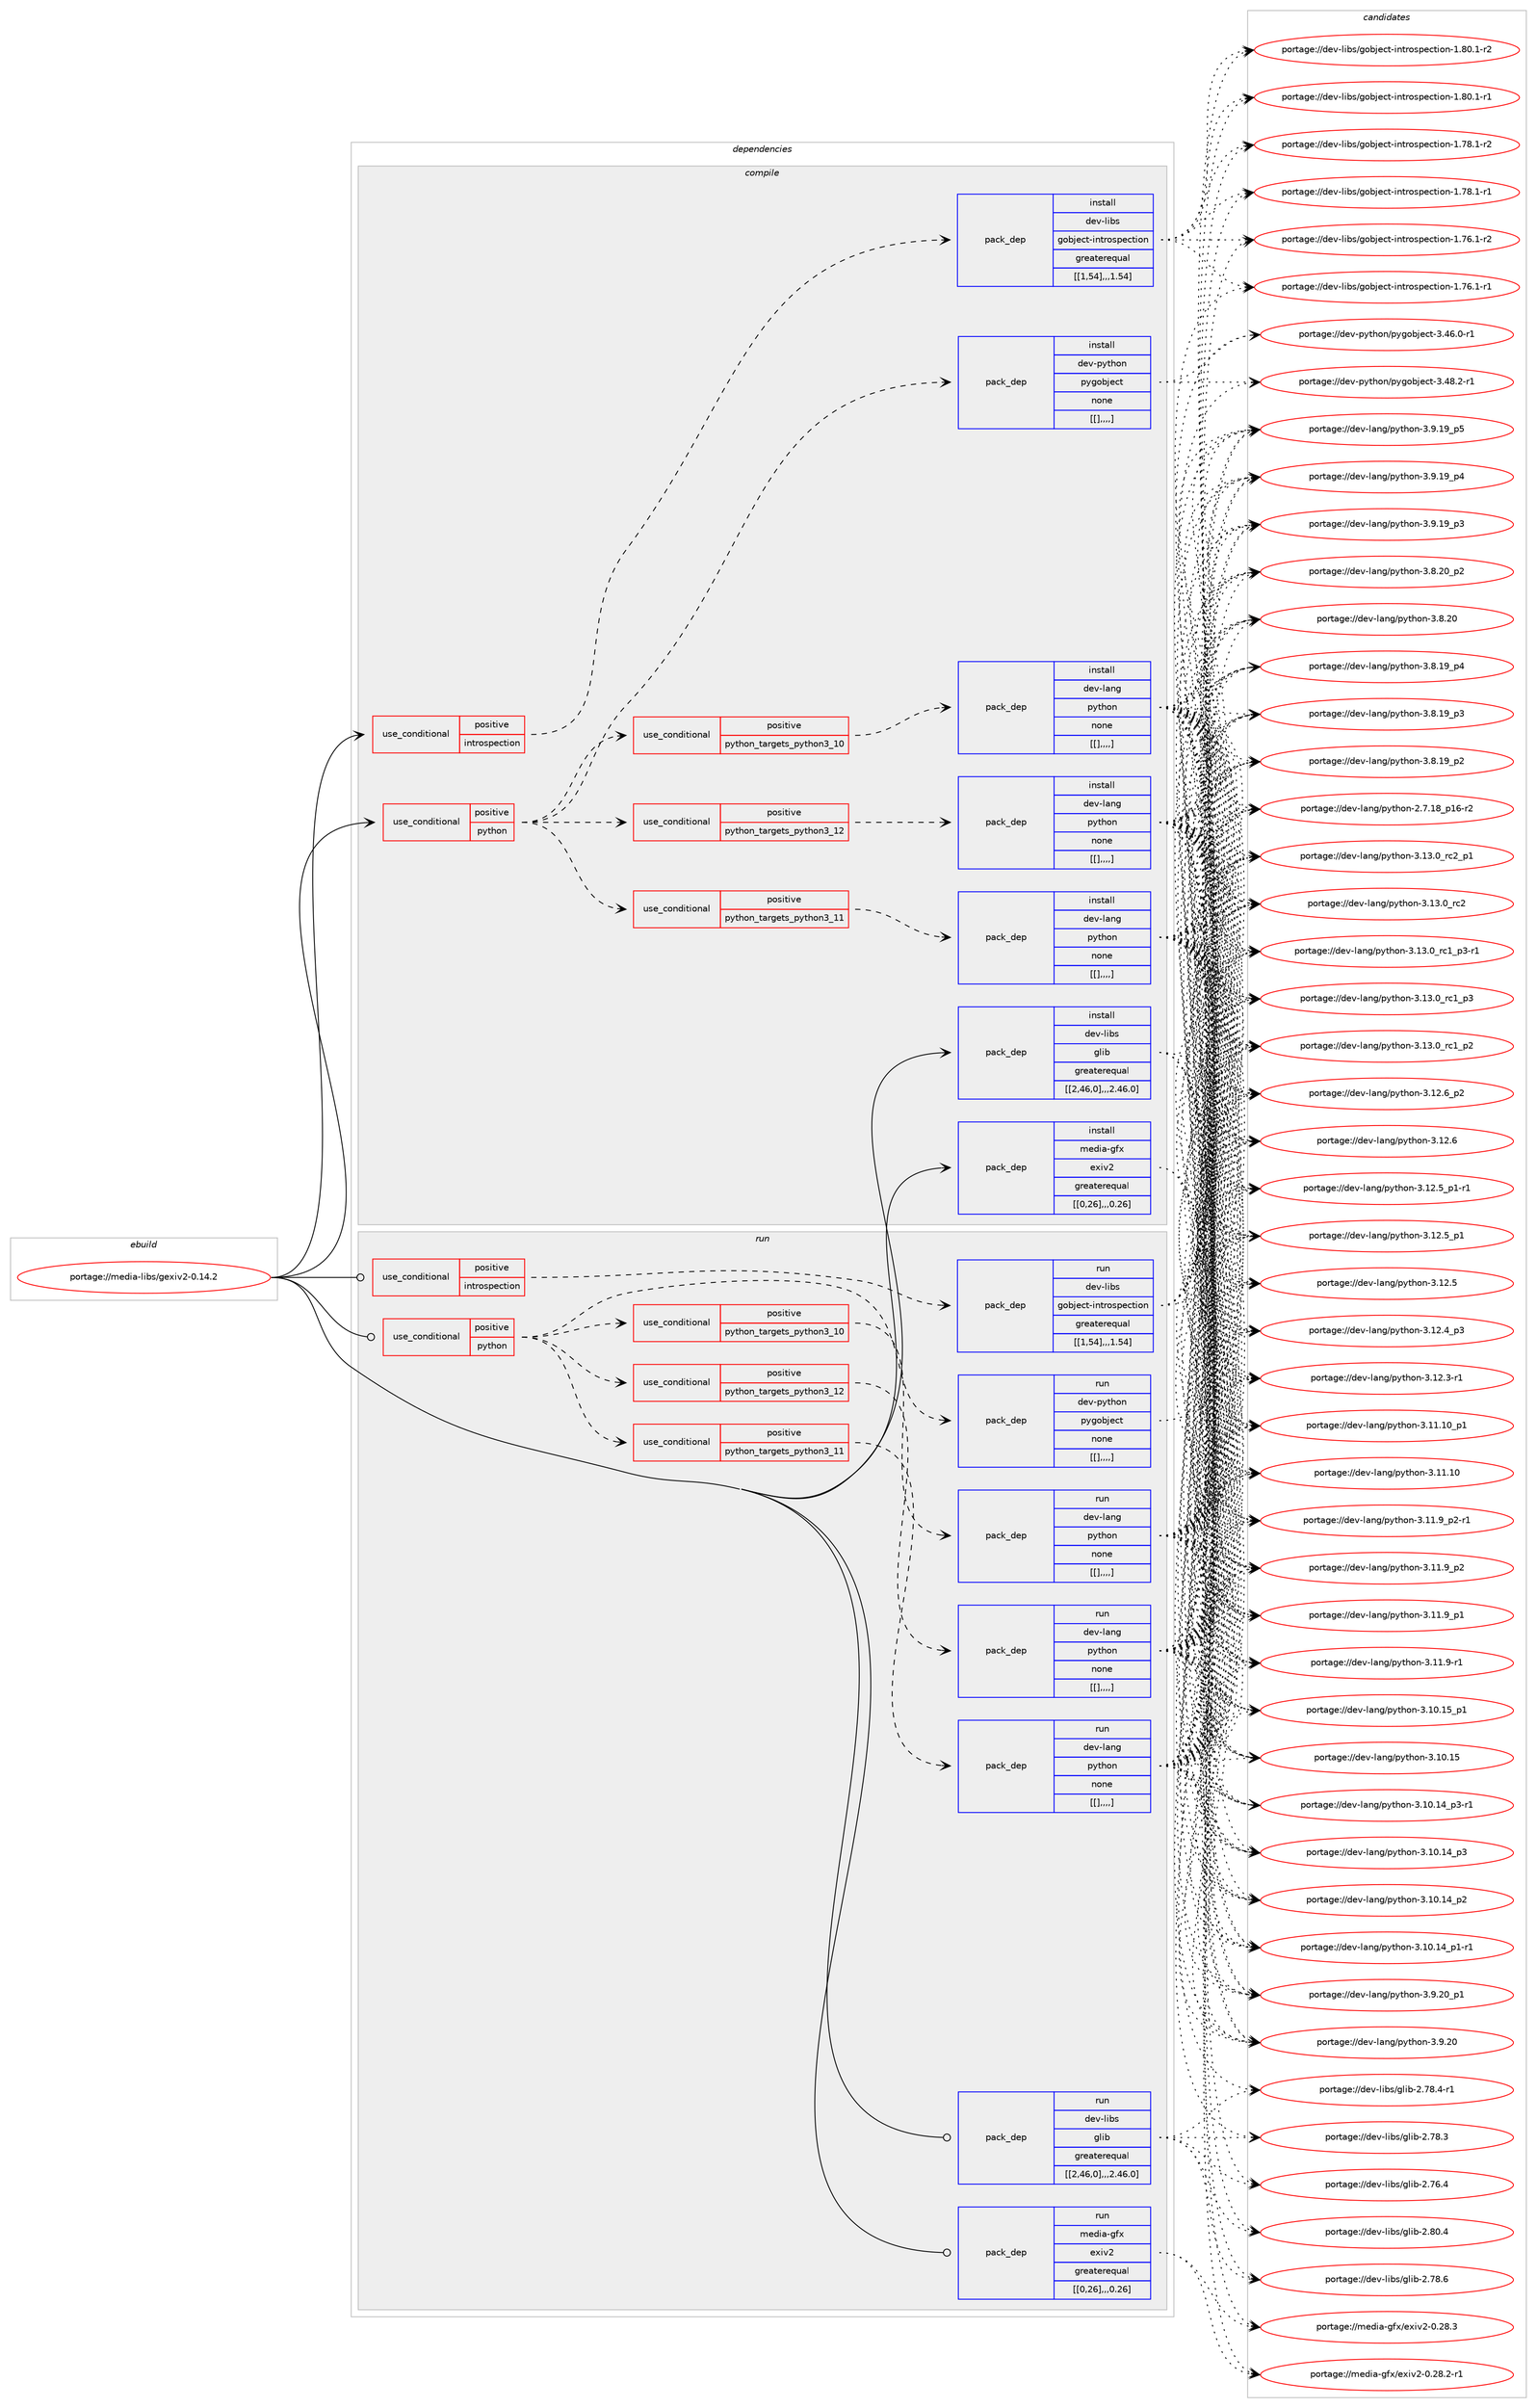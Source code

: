 digraph prolog {

# *************
# Graph options
# *************

newrank=true;
concentrate=true;
compound=true;
graph [rankdir=LR,fontname=Helvetica,fontsize=10,ranksep=1.5];#, ranksep=2.5, nodesep=0.2];
edge  [arrowhead=vee];
node  [fontname=Helvetica,fontsize=10];

# **********
# The ebuild
# **********

subgraph cluster_leftcol {
color=gray;
label=<<i>ebuild</i>>;
id [label="portage://media-libs/gexiv2-0.14.2", color=red, width=4, href="../media-libs/gexiv2-0.14.2.svg"];
}

# ****************
# The dependencies
# ****************

subgraph cluster_midcol {
color=gray;
label=<<i>dependencies</i>>;
subgraph cluster_compile {
fillcolor="#eeeeee";
style=filled;
label=<<i>compile</i>>;
subgraph cond78474 {
dependency307781 [label=<<TABLE BORDER="0" CELLBORDER="1" CELLSPACING="0" CELLPADDING="4"><TR><TD ROWSPAN="3" CELLPADDING="10">use_conditional</TD></TR><TR><TD>positive</TD></TR><TR><TD>introspection</TD></TR></TABLE>>, shape=none, color=red];
subgraph pack226908 {
dependency307782 [label=<<TABLE BORDER="0" CELLBORDER="1" CELLSPACING="0" CELLPADDING="4" WIDTH="220"><TR><TD ROWSPAN="6" CELLPADDING="30">pack_dep</TD></TR><TR><TD WIDTH="110">install</TD></TR><TR><TD>dev-libs</TD></TR><TR><TD>gobject-introspection</TD></TR><TR><TD>greaterequal</TD></TR><TR><TD>[[1,54],,,1.54]</TD></TR></TABLE>>, shape=none, color=blue];
}
dependency307781:e -> dependency307782:w [weight=20,style="dashed",arrowhead="vee"];
}
id:e -> dependency307781:w [weight=20,style="solid",arrowhead="vee"];
subgraph cond78475 {
dependency307783 [label=<<TABLE BORDER="0" CELLBORDER="1" CELLSPACING="0" CELLPADDING="4"><TR><TD ROWSPAN="3" CELLPADDING="10">use_conditional</TD></TR><TR><TD>positive</TD></TR><TR><TD>python</TD></TR></TABLE>>, shape=none, color=red];
subgraph cond78476 {
dependency307784 [label=<<TABLE BORDER="0" CELLBORDER="1" CELLSPACING="0" CELLPADDING="4"><TR><TD ROWSPAN="3" CELLPADDING="10">use_conditional</TD></TR><TR><TD>positive</TD></TR><TR><TD>python_targets_python3_10</TD></TR></TABLE>>, shape=none, color=red];
subgraph pack226909 {
dependency307785 [label=<<TABLE BORDER="0" CELLBORDER="1" CELLSPACING="0" CELLPADDING="4" WIDTH="220"><TR><TD ROWSPAN="6" CELLPADDING="30">pack_dep</TD></TR><TR><TD WIDTH="110">install</TD></TR><TR><TD>dev-lang</TD></TR><TR><TD>python</TD></TR><TR><TD>none</TD></TR><TR><TD>[[],,,,]</TD></TR></TABLE>>, shape=none, color=blue];
}
dependency307784:e -> dependency307785:w [weight=20,style="dashed",arrowhead="vee"];
}
dependency307783:e -> dependency307784:w [weight=20,style="dashed",arrowhead="vee"];
subgraph cond78477 {
dependency307786 [label=<<TABLE BORDER="0" CELLBORDER="1" CELLSPACING="0" CELLPADDING="4"><TR><TD ROWSPAN="3" CELLPADDING="10">use_conditional</TD></TR><TR><TD>positive</TD></TR><TR><TD>python_targets_python3_11</TD></TR></TABLE>>, shape=none, color=red];
subgraph pack226910 {
dependency307787 [label=<<TABLE BORDER="0" CELLBORDER="1" CELLSPACING="0" CELLPADDING="4" WIDTH="220"><TR><TD ROWSPAN="6" CELLPADDING="30">pack_dep</TD></TR><TR><TD WIDTH="110">install</TD></TR><TR><TD>dev-lang</TD></TR><TR><TD>python</TD></TR><TR><TD>none</TD></TR><TR><TD>[[],,,,]</TD></TR></TABLE>>, shape=none, color=blue];
}
dependency307786:e -> dependency307787:w [weight=20,style="dashed",arrowhead="vee"];
}
dependency307783:e -> dependency307786:w [weight=20,style="dashed",arrowhead="vee"];
subgraph cond78478 {
dependency307788 [label=<<TABLE BORDER="0" CELLBORDER="1" CELLSPACING="0" CELLPADDING="4"><TR><TD ROWSPAN="3" CELLPADDING="10">use_conditional</TD></TR><TR><TD>positive</TD></TR><TR><TD>python_targets_python3_12</TD></TR></TABLE>>, shape=none, color=red];
subgraph pack226911 {
dependency307789 [label=<<TABLE BORDER="0" CELLBORDER="1" CELLSPACING="0" CELLPADDING="4" WIDTH="220"><TR><TD ROWSPAN="6" CELLPADDING="30">pack_dep</TD></TR><TR><TD WIDTH="110">install</TD></TR><TR><TD>dev-lang</TD></TR><TR><TD>python</TD></TR><TR><TD>none</TD></TR><TR><TD>[[],,,,]</TD></TR></TABLE>>, shape=none, color=blue];
}
dependency307788:e -> dependency307789:w [weight=20,style="dashed",arrowhead="vee"];
}
dependency307783:e -> dependency307788:w [weight=20,style="dashed",arrowhead="vee"];
subgraph pack226912 {
dependency307790 [label=<<TABLE BORDER="0" CELLBORDER="1" CELLSPACING="0" CELLPADDING="4" WIDTH="220"><TR><TD ROWSPAN="6" CELLPADDING="30">pack_dep</TD></TR><TR><TD WIDTH="110">install</TD></TR><TR><TD>dev-python</TD></TR><TR><TD>pygobject</TD></TR><TR><TD>none</TD></TR><TR><TD>[[],,,,]</TD></TR></TABLE>>, shape=none, color=blue];
}
dependency307783:e -> dependency307790:w [weight=20,style="dashed",arrowhead="vee"];
}
id:e -> dependency307783:w [weight=20,style="solid",arrowhead="vee"];
subgraph pack226913 {
dependency307791 [label=<<TABLE BORDER="0" CELLBORDER="1" CELLSPACING="0" CELLPADDING="4" WIDTH="220"><TR><TD ROWSPAN="6" CELLPADDING="30">pack_dep</TD></TR><TR><TD WIDTH="110">install</TD></TR><TR><TD>dev-libs</TD></TR><TR><TD>glib</TD></TR><TR><TD>greaterequal</TD></TR><TR><TD>[[2,46,0],,,2.46.0]</TD></TR></TABLE>>, shape=none, color=blue];
}
id:e -> dependency307791:w [weight=20,style="solid",arrowhead="vee"];
subgraph pack226914 {
dependency307792 [label=<<TABLE BORDER="0" CELLBORDER="1" CELLSPACING="0" CELLPADDING="4" WIDTH="220"><TR><TD ROWSPAN="6" CELLPADDING="30">pack_dep</TD></TR><TR><TD WIDTH="110">install</TD></TR><TR><TD>media-gfx</TD></TR><TR><TD>exiv2</TD></TR><TR><TD>greaterequal</TD></TR><TR><TD>[[0,26],,,0.26]</TD></TR></TABLE>>, shape=none, color=blue];
}
id:e -> dependency307792:w [weight=20,style="solid",arrowhead="vee"];
}
subgraph cluster_compileandrun {
fillcolor="#eeeeee";
style=filled;
label=<<i>compile and run</i>>;
}
subgraph cluster_run {
fillcolor="#eeeeee";
style=filled;
label=<<i>run</i>>;
subgraph cond78479 {
dependency307793 [label=<<TABLE BORDER="0" CELLBORDER="1" CELLSPACING="0" CELLPADDING="4"><TR><TD ROWSPAN="3" CELLPADDING="10">use_conditional</TD></TR><TR><TD>positive</TD></TR><TR><TD>introspection</TD></TR></TABLE>>, shape=none, color=red];
subgraph pack226915 {
dependency307794 [label=<<TABLE BORDER="0" CELLBORDER="1" CELLSPACING="0" CELLPADDING="4" WIDTH="220"><TR><TD ROWSPAN="6" CELLPADDING="30">pack_dep</TD></TR><TR><TD WIDTH="110">run</TD></TR><TR><TD>dev-libs</TD></TR><TR><TD>gobject-introspection</TD></TR><TR><TD>greaterequal</TD></TR><TR><TD>[[1,54],,,1.54]</TD></TR></TABLE>>, shape=none, color=blue];
}
dependency307793:e -> dependency307794:w [weight=20,style="dashed",arrowhead="vee"];
}
id:e -> dependency307793:w [weight=20,style="solid",arrowhead="odot"];
subgraph cond78480 {
dependency307795 [label=<<TABLE BORDER="0" CELLBORDER="1" CELLSPACING="0" CELLPADDING="4"><TR><TD ROWSPAN="3" CELLPADDING="10">use_conditional</TD></TR><TR><TD>positive</TD></TR><TR><TD>python</TD></TR></TABLE>>, shape=none, color=red];
subgraph cond78481 {
dependency307796 [label=<<TABLE BORDER="0" CELLBORDER="1" CELLSPACING="0" CELLPADDING="4"><TR><TD ROWSPAN="3" CELLPADDING="10">use_conditional</TD></TR><TR><TD>positive</TD></TR><TR><TD>python_targets_python3_10</TD></TR></TABLE>>, shape=none, color=red];
subgraph pack226916 {
dependency307797 [label=<<TABLE BORDER="0" CELLBORDER="1" CELLSPACING="0" CELLPADDING="4" WIDTH="220"><TR><TD ROWSPAN="6" CELLPADDING="30">pack_dep</TD></TR><TR><TD WIDTH="110">run</TD></TR><TR><TD>dev-lang</TD></TR><TR><TD>python</TD></TR><TR><TD>none</TD></TR><TR><TD>[[],,,,]</TD></TR></TABLE>>, shape=none, color=blue];
}
dependency307796:e -> dependency307797:w [weight=20,style="dashed",arrowhead="vee"];
}
dependency307795:e -> dependency307796:w [weight=20,style="dashed",arrowhead="vee"];
subgraph cond78482 {
dependency307798 [label=<<TABLE BORDER="0" CELLBORDER="1" CELLSPACING="0" CELLPADDING="4"><TR><TD ROWSPAN="3" CELLPADDING="10">use_conditional</TD></TR><TR><TD>positive</TD></TR><TR><TD>python_targets_python3_11</TD></TR></TABLE>>, shape=none, color=red];
subgraph pack226917 {
dependency307799 [label=<<TABLE BORDER="0" CELLBORDER="1" CELLSPACING="0" CELLPADDING="4" WIDTH="220"><TR><TD ROWSPAN="6" CELLPADDING="30">pack_dep</TD></TR><TR><TD WIDTH="110">run</TD></TR><TR><TD>dev-lang</TD></TR><TR><TD>python</TD></TR><TR><TD>none</TD></TR><TR><TD>[[],,,,]</TD></TR></TABLE>>, shape=none, color=blue];
}
dependency307798:e -> dependency307799:w [weight=20,style="dashed",arrowhead="vee"];
}
dependency307795:e -> dependency307798:w [weight=20,style="dashed",arrowhead="vee"];
subgraph cond78483 {
dependency307800 [label=<<TABLE BORDER="0" CELLBORDER="1" CELLSPACING="0" CELLPADDING="4"><TR><TD ROWSPAN="3" CELLPADDING="10">use_conditional</TD></TR><TR><TD>positive</TD></TR><TR><TD>python_targets_python3_12</TD></TR></TABLE>>, shape=none, color=red];
subgraph pack226918 {
dependency307801 [label=<<TABLE BORDER="0" CELLBORDER="1" CELLSPACING="0" CELLPADDING="4" WIDTH="220"><TR><TD ROWSPAN="6" CELLPADDING="30">pack_dep</TD></TR><TR><TD WIDTH="110">run</TD></TR><TR><TD>dev-lang</TD></TR><TR><TD>python</TD></TR><TR><TD>none</TD></TR><TR><TD>[[],,,,]</TD></TR></TABLE>>, shape=none, color=blue];
}
dependency307800:e -> dependency307801:w [weight=20,style="dashed",arrowhead="vee"];
}
dependency307795:e -> dependency307800:w [weight=20,style="dashed",arrowhead="vee"];
subgraph pack226919 {
dependency307802 [label=<<TABLE BORDER="0" CELLBORDER="1" CELLSPACING="0" CELLPADDING="4" WIDTH="220"><TR><TD ROWSPAN="6" CELLPADDING="30">pack_dep</TD></TR><TR><TD WIDTH="110">run</TD></TR><TR><TD>dev-python</TD></TR><TR><TD>pygobject</TD></TR><TR><TD>none</TD></TR><TR><TD>[[],,,,]</TD></TR></TABLE>>, shape=none, color=blue];
}
dependency307795:e -> dependency307802:w [weight=20,style="dashed",arrowhead="vee"];
}
id:e -> dependency307795:w [weight=20,style="solid",arrowhead="odot"];
subgraph pack226920 {
dependency307803 [label=<<TABLE BORDER="0" CELLBORDER="1" CELLSPACING="0" CELLPADDING="4" WIDTH="220"><TR><TD ROWSPAN="6" CELLPADDING="30">pack_dep</TD></TR><TR><TD WIDTH="110">run</TD></TR><TR><TD>dev-libs</TD></TR><TR><TD>glib</TD></TR><TR><TD>greaterequal</TD></TR><TR><TD>[[2,46,0],,,2.46.0]</TD></TR></TABLE>>, shape=none, color=blue];
}
id:e -> dependency307803:w [weight=20,style="solid",arrowhead="odot"];
subgraph pack226921 {
dependency307804 [label=<<TABLE BORDER="0" CELLBORDER="1" CELLSPACING="0" CELLPADDING="4" WIDTH="220"><TR><TD ROWSPAN="6" CELLPADDING="30">pack_dep</TD></TR><TR><TD WIDTH="110">run</TD></TR><TR><TD>media-gfx</TD></TR><TR><TD>exiv2</TD></TR><TR><TD>greaterequal</TD></TR><TR><TD>[[0,26],,,0.26]</TD></TR></TABLE>>, shape=none, color=blue];
}
id:e -> dependency307804:w [weight=20,style="solid",arrowhead="odot"];
}
}

# **************
# The candidates
# **************

subgraph cluster_choices {
rank=same;
color=gray;
label=<<i>candidates</i>>;

subgraph choice226908 {
color=black;
nodesep=1;
choice10010111845108105981154710311198106101991164510511011611411111511210199116105111110454946564846494511450 [label="portage://dev-libs/gobject-introspection-1.80.1-r2", color=red, width=4,href="../dev-libs/gobject-introspection-1.80.1-r2.svg"];
choice10010111845108105981154710311198106101991164510511011611411111511210199116105111110454946564846494511449 [label="portage://dev-libs/gobject-introspection-1.80.1-r1", color=red, width=4,href="../dev-libs/gobject-introspection-1.80.1-r1.svg"];
choice10010111845108105981154710311198106101991164510511011611411111511210199116105111110454946555646494511450 [label="portage://dev-libs/gobject-introspection-1.78.1-r2", color=red, width=4,href="../dev-libs/gobject-introspection-1.78.1-r2.svg"];
choice10010111845108105981154710311198106101991164510511011611411111511210199116105111110454946555646494511449 [label="portage://dev-libs/gobject-introspection-1.78.1-r1", color=red, width=4,href="../dev-libs/gobject-introspection-1.78.1-r1.svg"];
choice10010111845108105981154710311198106101991164510511011611411111511210199116105111110454946555446494511450 [label="portage://dev-libs/gobject-introspection-1.76.1-r2", color=red, width=4,href="../dev-libs/gobject-introspection-1.76.1-r2.svg"];
choice10010111845108105981154710311198106101991164510511011611411111511210199116105111110454946555446494511449 [label="portage://dev-libs/gobject-introspection-1.76.1-r1", color=red, width=4,href="../dev-libs/gobject-introspection-1.76.1-r1.svg"];
dependency307782:e -> choice10010111845108105981154710311198106101991164510511011611411111511210199116105111110454946564846494511450:w [style=dotted,weight="100"];
dependency307782:e -> choice10010111845108105981154710311198106101991164510511011611411111511210199116105111110454946564846494511449:w [style=dotted,weight="100"];
dependency307782:e -> choice10010111845108105981154710311198106101991164510511011611411111511210199116105111110454946555646494511450:w [style=dotted,weight="100"];
dependency307782:e -> choice10010111845108105981154710311198106101991164510511011611411111511210199116105111110454946555646494511449:w [style=dotted,weight="100"];
dependency307782:e -> choice10010111845108105981154710311198106101991164510511011611411111511210199116105111110454946555446494511450:w [style=dotted,weight="100"];
dependency307782:e -> choice10010111845108105981154710311198106101991164510511011611411111511210199116105111110454946555446494511449:w [style=dotted,weight="100"];
}
subgraph choice226909 {
color=black;
nodesep=1;
choice100101118451089711010347112121116104111110455146495146489511499509511249 [label="portage://dev-lang/python-3.13.0_rc2_p1", color=red, width=4,href="../dev-lang/python-3.13.0_rc2_p1.svg"];
choice10010111845108971101034711212111610411111045514649514648951149950 [label="portage://dev-lang/python-3.13.0_rc2", color=red, width=4,href="../dev-lang/python-3.13.0_rc2.svg"];
choice1001011184510897110103471121211161041111104551464951464895114994995112514511449 [label="portage://dev-lang/python-3.13.0_rc1_p3-r1", color=red, width=4,href="../dev-lang/python-3.13.0_rc1_p3-r1.svg"];
choice100101118451089711010347112121116104111110455146495146489511499499511251 [label="portage://dev-lang/python-3.13.0_rc1_p3", color=red, width=4,href="../dev-lang/python-3.13.0_rc1_p3.svg"];
choice100101118451089711010347112121116104111110455146495146489511499499511250 [label="portage://dev-lang/python-3.13.0_rc1_p2", color=red, width=4,href="../dev-lang/python-3.13.0_rc1_p2.svg"];
choice100101118451089711010347112121116104111110455146495046549511250 [label="portage://dev-lang/python-3.12.6_p2", color=red, width=4,href="../dev-lang/python-3.12.6_p2.svg"];
choice10010111845108971101034711212111610411111045514649504654 [label="portage://dev-lang/python-3.12.6", color=red, width=4,href="../dev-lang/python-3.12.6.svg"];
choice1001011184510897110103471121211161041111104551464950465395112494511449 [label="portage://dev-lang/python-3.12.5_p1-r1", color=red, width=4,href="../dev-lang/python-3.12.5_p1-r1.svg"];
choice100101118451089711010347112121116104111110455146495046539511249 [label="portage://dev-lang/python-3.12.5_p1", color=red, width=4,href="../dev-lang/python-3.12.5_p1.svg"];
choice10010111845108971101034711212111610411111045514649504653 [label="portage://dev-lang/python-3.12.5", color=red, width=4,href="../dev-lang/python-3.12.5.svg"];
choice100101118451089711010347112121116104111110455146495046529511251 [label="portage://dev-lang/python-3.12.4_p3", color=red, width=4,href="../dev-lang/python-3.12.4_p3.svg"];
choice100101118451089711010347112121116104111110455146495046514511449 [label="portage://dev-lang/python-3.12.3-r1", color=red, width=4,href="../dev-lang/python-3.12.3-r1.svg"];
choice10010111845108971101034711212111610411111045514649494649489511249 [label="portage://dev-lang/python-3.11.10_p1", color=red, width=4,href="../dev-lang/python-3.11.10_p1.svg"];
choice1001011184510897110103471121211161041111104551464949464948 [label="portage://dev-lang/python-3.11.10", color=red, width=4,href="../dev-lang/python-3.11.10.svg"];
choice1001011184510897110103471121211161041111104551464949465795112504511449 [label="portage://dev-lang/python-3.11.9_p2-r1", color=red, width=4,href="../dev-lang/python-3.11.9_p2-r1.svg"];
choice100101118451089711010347112121116104111110455146494946579511250 [label="portage://dev-lang/python-3.11.9_p2", color=red, width=4,href="../dev-lang/python-3.11.9_p2.svg"];
choice100101118451089711010347112121116104111110455146494946579511249 [label="portage://dev-lang/python-3.11.9_p1", color=red, width=4,href="../dev-lang/python-3.11.9_p1.svg"];
choice100101118451089711010347112121116104111110455146494946574511449 [label="portage://dev-lang/python-3.11.9-r1", color=red, width=4,href="../dev-lang/python-3.11.9-r1.svg"];
choice10010111845108971101034711212111610411111045514649484649539511249 [label="portage://dev-lang/python-3.10.15_p1", color=red, width=4,href="../dev-lang/python-3.10.15_p1.svg"];
choice1001011184510897110103471121211161041111104551464948464953 [label="portage://dev-lang/python-3.10.15", color=red, width=4,href="../dev-lang/python-3.10.15.svg"];
choice100101118451089711010347112121116104111110455146494846495295112514511449 [label="portage://dev-lang/python-3.10.14_p3-r1", color=red, width=4,href="../dev-lang/python-3.10.14_p3-r1.svg"];
choice10010111845108971101034711212111610411111045514649484649529511251 [label="portage://dev-lang/python-3.10.14_p3", color=red, width=4,href="../dev-lang/python-3.10.14_p3.svg"];
choice10010111845108971101034711212111610411111045514649484649529511250 [label="portage://dev-lang/python-3.10.14_p2", color=red, width=4,href="../dev-lang/python-3.10.14_p2.svg"];
choice100101118451089711010347112121116104111110455146494846495295112494511449 [label="portage://dev-lang/python-3.10.14_p1-r1", color=red, width=4,href="../dev-lang/python-3.10.14_p1-r1.svg"];
choice100101118451089711010347112121116104111110455146574650489511249 [label="portage://dev-lang/python-3.9.20_p1", color=red, width=4,href="../dev-lang/python-3.9.20_p1.svg"];
choice10010111845108971101034711212111610411111045514657465048 [label="portage://dev-lang/python-3.9.20", color=red, width=4,href="../dev-lang/python-3.9.20.svg"];
choice100101118451089711010347112121116104111110455146574649579511253 [label="portage://dev-lang/python-3.9.19_p5", color=red, width=4,href="../dev-lang/python-3.9.19_p5.svg"];
choice100101118451089711010347112121116104111110455146574649579511252 [label="portage://dev-lang/python-3.9.19_p4", color=red, width=4,href="../dev-lang/python-3.9.19_p4.svg"];
choice100101118451089711010347112121116104111110455146574649579511251 [label="portage://dev-lang/python-3.9.19_p3", color=red, width=4,href="../dev-lang/python-3.9.19_p3.svg"];
choice100101118451089711010347112121116104111110455146564650489511250 [label="portage://dev-lang/python-3.8.20_p2", color=red, width=4,href="../dev-lang/python-3.8.20_p2.svg"];
choice10010111845108971101034711212111610411111045514656465048 [label="portage://dev-lang/python-3.8.20", color=red, width=4,href="../dev-lang/python-3.8.20.svg"];
choice100101118451089711010347112121116104111110455146564649579511252 [label="portage://dev-lang/python-3.8.19_p4", color=red, width=4,href="../dev-lang/python-3.8.19_p4.svg"];
choice100101118451089711010347112121116104111110455146564649579511251 [label="portage://dev-lang/python-3.8.19_p3", color=red, width=4,href="../dev-lang/python-3.8.19_p3.svg"];
choice100101118451089711010347112121116104111110455146564649579511250 [label="portage://dev-lang/python-3.8.19_p2", color=red, width=4,href="../dev-lang/python-3.8.19_p2.svg"];
choice100101118451089711010347112121116104111110455046554649569511249544511450 [label="portage://dev-lang/python-2.7.18_p16-r2", color=red, width=4,href="../dev-lang/python-2.7.18_p16-r2.svg"];
dependency307785:e -> choice100101118451089711010347112121116104111110455146495146489511499509511249:w [style=dotted,weight="100"];
dependency307785:e -> choice10010111845108971101034711212111610411111045514649514648951149950:w [style=dotted,weight="100"];
dependency307785:e -> choice1001011184510897110103471121211161041111104551464951464895114994995112514511449:w [style=dotted,weight="100"];
dependency307785:e -> choice100101118451089711010347112121116104111110455146495146489511499499511251:w [style=dotted,weight="100"];
dependency307785:e -> choice100101118451089711010347112121116104111110455146495146489511499499511250:w [style=dotted,weight="100"];
dependency307785:e -> choice100101118451089711010347112121116104111110455146495046549511250:w [style=dotted,weight="100"];
dependency307785:e -> choice10010111845108971101034711212111610411111045514649504654:w [style=dotted,weight="100"];
dependency307785:e -> choice1001011184510897110103471121211161041111104551464950465395112494511449:w [style=dotted,weight="100"];
dependency307785:e -> choice100101118451089711010347112121116104111110455146495046539511249:w [style=dotted,weight="100"];
dependency307785:e -> choice10010111845108971101034711212111610411111045514649504653:w [style=dotted,weight="100"];
dependency307785:e -> choice100101118451089711010347112121116104111110455146495046529511251:w [style=dotted,weight="100"];
dependency307785:e -> choice100101118451089711010347112121116104111110455146495046514511449:w [style=dotted,weight="100"];
dependency307785:e -> choice10010111845108971101034711212111610411111045514649494649489511249:w [style=dotted,weight="100"];
dependency307785:e -> choice1001011184510897110103471121211161041111104551464949464948:w [style=dotted,weight="100"];
dependency307785:e -> choice1001011184510897110103471121211161041111104551464949465795112504511449:w [style=dotted,weight="100"];
dependency307785:e -> choice100101118451089711010347112121116104111110455146494946579511250:w [style=dotted,weight="100"];
dependency307785:e -> choice100101118451089711010347112121116104111110455146494946579511249:w [style=dotted,weight="100"];
dependency307785:e -> choice100101118451089711010347112121116104111110455146494946574511449:w [style=dotted,weight="100"];
dependency307785:e -> choice10010111845108971101034711212111610411111045514649484649539511249:w [style=dotted,weight="100"];
dependency307785:e -> choice1001011184510897110103471121211161041111104551464948464953:w [style=dotted,weight="100"];
dependency307785:e -> choice100101118451089711010347112121116104111110455146494846495295112514511449:w [style=dotted,weight="100"];
dependency307785:e -> choice10010111845108971101034711212111610411111045514649484649529511251:w [style=dotted,weight="100"];
dependency307785:e -> choice10010111845108971101034711212111610411111045514649484649529511250:w [style=dotted,weight="100"];
dependency307785:e -> choice100101118451089711010347112121116104111110455146494846495295112494511449:w [style=dotted,weight="100"];
dependency307785:e -> choice100101118451089711010347112121116104111110455146574650489511249:w [style=dotted,weight="100"];
dependency307785:e -> choice10010111845108971101034711212111610411111045514657465048:w [style=dotted,weight="100"];
dependency307785:e -> choice100101118451089711010347112121116104111110455146574649579511253:w [style=dotted,weight="100"];
dependency307785:e -> choice100101118451089711010347112121116104111110455146574649579511252:w [style=dotted,weight="100"];
dependency307785:e -> choice100101118451089711010347112121116104111110455146574649579511251:w [style=dotted,weight="100"];
dependency307785:e -> choice100101118451089711010347112121116104111110455146564650489511250:w [style=dotted,weight="100"];
dependency307785:e -> choice10010111845108971101034711212111610411111045514656465048:w [style=dotted,weight="100"];
dependency307785:e -> choice100101118451089711010347112121116104111110455146564649579511252:w [style=dotted,weight="100"];
dependency307785:e -> choice100101118451089711010347112121116104111110455146564649579511251:w [style=dotted,weight="100"];
dependency307785:e -> choice100101118451089711010347112121116104111110455146564649579511250:w [style=dotted,weight="100"];
dependency307785:e -> choice100101118451089711010347112121116104111110455046554649569511249544511450:w [style=dotted,weight="100"];
}
subgraph choice226910 {
color=black;
nodesep=1;
choice100101118451089711010347112121116104111110455146495146489511499509511249 [label="portage://dev-lang/python-3.13.0_rc2_p1", color=red, width=4,href="../dev-lang/python-3.13.0_rc2_p1.svg"];
choice10010111845108971101034711212111610411111045514649514648951149950 [label="portage://dev-lang/python-3.13.0_rc2", color=red, width=4,href="../dev-lang/python-3.13.0_rc2.svg"];
choice1001011184510897110103471121211161041111104551464951464895114994995112514511449 [label="portage://dev-lang/python-3.13.0_rc1_p3-r1", color=red, width=4,href="../dev-lang/python-3.13.0_rc1_p3-r1.svg"];
choice100101118451089711010347112121116104111110455146495146489511499499511251 [label="portage://dev-lang/python-3.13.0_rc1_p3", color=red, width=4,href="../dev-lang/python-3.13.0_rc1_p3.svg"];
choice100101118451089711010347112121116104111110455146495146489511499499511250 [label="portage://dev-lang/python-3.13.0_rc1_p2", color=red, width=4,href="../dev-lang/python-3.13.0_rc1_p2.svg"];
choice100101118451089711010347112121116104111110455146495046549511250 [label="portage://dev-lang/python-3.12.6_p2", color=red, width=4,href="../dev-lang/python-3.12.6_p2.svg"];
choice10010111845108971101034711212111610411111045514649504654 [label="portage://dev-lang/python-3.12.6", color=red, width=4,href="../dev-lang/python-3.12.6.svg"];
choice1001011184510897110103471121211161041111104551464950465395112494511449 [label="portage://dev-lang/python-3.12.5_p1-r1", color=red, width=4,href="../dev-lang/python-3.12.5_p1-r1.svg"];
choice100101118451089711010347112121116104111110455146495046539511249 [label="portage://dev-lang/python-3.12.5_p1", color=red, width=4,href="../dev-lang/python-3.12.5_p1.svg"];
choice10010111845108971101034711212111610411111045514649504653 [label="portage://dev-lang/python-3.12.5", color=red, width=4,href="../dev-lang/python-3.12.5.svg"];
choice100101118451089711010347112121116104111110455146495046529511251 [label="portage://dev-lang/python-3.12.4_p3", color=red, width=4,href="../dev-lang/python-3.12.4_p3.svg"];
choice100101118451089711010347112121116104111110455146495046514511449 [label="portage://dev-lang/python-3.12.3-r1", color=red, width=4,href="../dev-lang/python-3.12.3-r1.svg"];
choice10010111845108971101034711212111610411111045514649494649489511249 [label="portage://dev-lang/python-3.11.10_p1", color=red, width=4,href="../dev-lang/python-3.11.10_p1.svg"];
choice1001011184510897110103471121211161041111104551464949464948 [label="portage://dev-lang/python-3.11.10", color=red, width=4,href="../dev-lang/python-3.11.10.svg"];
choice1001011184510897110103471121211161041111104551464949465795112504511449 [label="portage://dev-lang/python-3.11.9_p2-r1", color=red, width=4,href="../dev-lang/python-3.11.9_p2-r1.svg"];
choice100101118451089711010347112121116104111110455146494946579511250 [label="portage://dev-lang/python-3.11.9_p2", color=red, width=4,href="../dev-lang/python-3.11.9_p2.svg"];
choice100101118451089711010347112121116104111110455146494946579511249 [label="portage://dev-lang/python-3.11.9_p1", color=red, width=4,href="../dev-lang/python-3.11.9_p1.svg"];
choice100101118451089711010347112121116104111110455146494946574511449 [label="portage://dev-lang/python-3.11.9-r1", color=red, width=4,href="../dev-lang/python-3.11.9-r1.svg"];
choice10010111845108971101034711212111610411111045514649484649539511249 [label="portage://dev-lang/python-3.10.15_p1", color=red, width=4,href="../dev-lang/python-3.10.15_p1.svg"];
choice1001011184510897110103471121211161041111104551464948464953 [label="portage://dev-lang/python-3.10.15", color=red, width=4,href="../dev-lang/python-3.10.15.svg"];
choice100101118451089711010347112121116104111110455146494846495295112514511449 [label="portage://dev-lang/python-3.10.14_p3-r1", color=red, width=4,href="../dev-lang/python-3.10.14_p3-r1.svg"];
choice10010111845108971101034711212111610411111045514649484649529511251 [label="portage://dev-lang/python-3.10.14_p3", color=red, width=4,href="../dev-lang/python-3.10.14_p3.svg"];
choice10010111845108971101034711212111610411111045514649484649529511250 [label="portage://dev-lang/python-3.10.14_p2", color=red, width=4,href="../dev-lang/python-3.10.14_p2.svg"];
choice100101118451089711010347112121116104111110455146494846495295112494511449 [label="portage://dev-lang/python-3.10.14_p1-r1", color=red, width=4,href="../dev-lang/python-3.10.14_p1-r1.svg"];
choice100101118451089711010347112121116104111110455146574650489511249 [label="portage://dev-lang/python-3.9.20_p1", color=red, width=4,href="../dev-lang/python-3.9.20_p1.svg"];
choice10010111845108971101034711212111610411111045514657465048 [label="portage://dev-lang/python-3.9.20", color=red, width=4,href="../dev-lang/python-3.9.20.svg"];
choice100101118451089711010347112121116104111110455146574649579511253 [label="portage://dev-lang/python-3.9.19_p5", color=red, width=4,href="../dev-lang/python-3.9.19_p5.svg"];
choice100101118451089711010347112121116104111110455146574649579511252 [label="portage://dev-lang/python-3.9.19_p4", color=red, width=4,href="../dev-lang/python-3.9.19_p4.svg"];
choice100101118451089711010347112121116104111110455146574649579511251 [label="portage://dev-lang/python-3.9.19_p3", color=red, width=4,href="../dev-lang/python-3.9.19_p3.svg"];
choice100101118451089711010347112121116104111110455146564650489511250 [label="portage://dev-lang/python-3.8.20_p2", color=red, width=4,href="../dev-lang/python-3.8.20_p2.svg"];
choice10010111845108971101034711212111610411111045514656465048 [label="portage://dev-lang/python-3.8.20", color=red, width=4,href="../dev-lang/python-3.8.20.svg"];
choice100101118451089711010347112121116104111110455146564649579511252 [label="portage://dev-lang/python-3.8.19_p4", color=red, width=4,href="../dev-lang/python-3.8.19_p4.svg"];
choice100101118451089711010347112121116104111110455146564649579511251 [label="portage://dev-lang/python-3.8.19_p3", color=red, width=4,href="../dev-lang/python-3.8.19_p3.svg"];
choice100101118451089711010347112121116104111110455146564649579511250 [label="portage://dev-lang/python-3.8.19_p2", color=red, width=4,href="../dev-lang/python-3.8.19_p2.svg"];
choice100101118451089711010347112121116104111110455046554649569511249544511450 [label="portage://dev-lang/python-2.7.18_p16-r2", color=red, width=4,href="../dev-lang/python-2.7.18_p16-r2.svg"];
dependency307787:e -> choice100101118451089711010347112121116104111110455146495146489511499509511249:w [style=dotted,weight="100"];
dependency307787:e -> choice10010111845108971101034711212111610411111045514649514648951149950:w [style=dotted,weight="100"];
dependency307787:e -> choice1001011184510897110103471121211161041111104551464951464895114994995112514511449:w [style=dotted,weight="100"];
dependency307787:e -> choice100101118451089711010347112121116104111110455146495146489511499499511251:w [style=dotted,weight="100"];
dependency307787:e -> choice100101118451089711010347112121116104111110455146495146489511499499511250:w [style=dotted,weight="100"];
dependency307787:e -> choice100101118451089711010347112121116104111110455146495046549511250:w [style=dotted,weight="100"];
dependency307787:e -> choice10010111845108971101034711212111610411111045514649504654:w [style=dotted,weight="100"];
dependency307787:e -> choice1001011184510897110103471121211161041111104551464950465395112494511449:w [style=dotted,weight="100"];
dependency307787:e -> choice100101118451089711010347112121116104111110455146495046539511249:w [style=dotted,weight="100"];
dependency307787:e -> choice10010111845108971101034711212111610411111045514649504653:w [style=dotted,weight="100"];
dependency307787:e -> choice100101118451089711010347112121116104111110455146495046529511251:w [style=dotted,weight="100"];
dependency307787:e -> choice100101118451089711010347112121116104111110455146495046514511449:w [style=dotted,weight="100"];
dependency307787:e -> choice10010111845108971101034711212111610411111045514649494649489511249:w [style=dotted,weight="100"];
dependency307787:e -> choice1001011184510897110103471121211161041111104551464949464948:w [style=dotted,weight="100"];
dependency307787:e -> choice1001011184510897110103471121211161041111104551464949465795112504511449:w [style=dotted,weight="100"];
dependency307787:e -> choice100101118451089711010347112121116104111110455146494946579511250:w [style=dotted,weight="100"];
dependency307787:e -> choice100101118451089711010347112121116104111110455146494946579511249:w [style=dotted,weight="100"];
dependency307787:e -> choice100101118451089711010347112121116104111110455146494946574511449:w [style=dotted,weight="100"];
dependency307787:e -> choice10010111845108971101034711212111610411111045514649484649539511249:w [style=dotted,weight="100"];
dependency307787:e -> choice1001011184510897110103471121211161041111104551464948464953:w [style=dotted,weight="100"];
dependency307787:e -> choice100101118451089711010347112121116104111110455146494846495295112514511449:w [style=dotted,weight="100"];
dependency307787:e -> choice10010111845108971101034711212111610411111045514649484649529511251:w [style=dotted,weight="100"];
dependency307787:e -> choice10010111845108971101034711212111610411111045514649484649529511250:w [style=dotted,weight="100"];
dependency307787:e -> choice100101118451089711010347112121116104111110455146494846495295112494511449:w [style=dotted,weight="100"];
dependency307787:e -> choice100101118451089711010347112121116104111110455146574650489511249:w [style=dotted,weight="100"];
dependency307787:e -> choice10010111845108971101034711212111610411111045514657465048:w [style=dotted,weight="100"];
dependency307787:e -> choice100101118451089711010347112121116104111110455146574649579511253:w [style=dotted,weight="100"];
dependency307787:e -> choice100101118451089711010347112121116104111110455146574649579511252:w [style=dotted,weight="100"];
dependency307787:e -> choice100101118451089711010347112121116104111110455146574649579511251:w [style=dotted,weight="100"];
dependency307787:e -> choice100101118451089711010347112121116104111110455146564650489511250:w [style=dotted,weight="100"];
dependency307787:e -> choice10010111845108971101034711212111610411111045514656465048:w [style=dotted,weight="100"];
dependency307787:e -> choice100101118451089711010347112121116104111110455146564649579511252:w [style=dotted,weight="100"];
dependency307787:e -> choice100101118451089711010347112121116104111110455146564649579511251:w [style=dotted,weight="100"];
dependency307787:e -> choice100101118451089711010347112121116104111110455146564649579511250:w [style=dotted,weight="100"];
dependency307787:e -> choice100101118451089711010347112121116104111110455046554649569511249544511450:w [style=dotted,weight="100"];
}
subgraph choice226911 {
color=black;
nodesep=1;
choice100101118451089711010347112121116104111110455146495146489511499509511249 [label="portage://dev-lang/python-3.13.0_rc2_p1", color=red, width=4,href="../dev-lang/python-3.13.0_rc2_p1.svg"];
choice10010111845108971101034711212111610411111045514649514648951149950 [label="portage://dev-lang/python-3.13.0_rc2", color=red, width=4,href="../dev-lang/python-3.13.0_rc2.svg"];
choice1001011184510897110103471121211161041111104551464951464895114994995112514511449 [label="portage://dev-lang/python-3.13.0_rc1_p3-r1", color=red, width=4,href="../dev-lang/python-3.13.0_rc1_p3-r1.svg"];
choice100101118451089711010347112121116104111110455146495146489511499499511251 [label="portage://dev-lang/python-3.13.0_rc1_p3", color=red, width=4,href="../dev-lang/python-3.13.0_rc1_p3.svg"];
choice100101118451089711010347112121116104111110455146495146489511499499511250 [label="portage://dev-lang/python-3.13.0_rc1_p2", color=red, width=4,href="../dev-lang/python-3.13.0_rc1_p2.svg"];
choice100101118451089711010347112121116104111110455146495046549511250 [label="portage://dev-lang/python-3.12.6_p2", color=red, width=4,href="../dev-lang/python-3.12.6_p2.svg"];
choice10010111845108971101034711212111610411111045514649504654 [label="portage://dev-lang/python-3.12.6", color=red, width=4,href="../dev-lang/python-3.12.6.svg"];
choice1001011184510897110103471121211161041111104551464950465395112494511449 [label="portage://dev-lang/python-3.12.5_p1-r1", color=red, width=4,href="../dev-lang/python-3.12.5_p1-r1.svg"];
choice100101118451089711010347112121116104111110455146495046539511249 [label="portage://dev-lang/python-3.12.5_p1", color=red, width=4,href="../dev-lang/python-3.12.5_p1.svg"];
choice10010111845108971101034711212111610411111045514649504653 [label="portage://dev-lang/python-3.12.5", color=red, width=4,href="../dev-lang/python-3.12.5.svg"];
choice100101118451089711010347112121116104111110455146495046529511251 [label="portage://dev-lang/python-3.12.4_p3", color=red, width=4,href="../dev-lang/python-3.12.4_p3.svg"];
choice100101118451089711010347112121116104111110455146495046514511449 [label="portage://dev-lang/python-3.12.3-r1", color=red, width=4,href="../dev-lang/python-3.12.3-r1.svg"];
choice10010111845108971101034711212111610411111045514649494649489511249 [label="portage://dev-lang/python-3.11.10_p1", color=red, width=4,href="../dev-lang/python-3.11.10_p1.svg"];
choice1001011184510897110103471121211161041111104551464949464948 [label="portage://dev-lang/python-3.11.10", color=red, width=4,href="../dev-lang/python-3.11.10.svg"];
choice1001011184510897110103471121211161041111104551464949465795112504511449 [label="portage://dev-lang/python-3.11.9_p2-r1", color=red, width=4,href="../dev-lang/python-3.11.9_p2-r1.svg"];
choice100101118451089711010347112121116104111110455146494946579511250 [label="portage://dev-lang/python-3.11.9_p2", color=red, width=4,href="../dev-lang/python-3.11.9_p2.svg"];
choice100101118451089711010347112121116104111110455146494946579511249 [label="portage://dev-lang/python-3.11.9_p1", color=red, width=4,href="../dev-lang/python-3.11.9_p1.svg"];
choice100101118451089711010347112121116104111110455146494946574511449 [label="portage://dev-lang/python-3.11.9-r1", color=red, width=4,href="../dev-lang/python-3.11.9-r1.svg"];
choice10010111845108971101034711212111610411111045514649484649539511249 [label="portage://dev-lang/python-3.10.15_p1", color=red, width=4,href="../dev-lang/python-3.10.15_p1.svg"];
choice1001011184510897110103471121211161041111104551464948464953 [label="portage://dev-lang/python-3.10.15", color=red, width=4,href="../dev-lang/python-3.10.15.svg"];
choice100101118451089711010347112121116104111110455146494846495295112514511449 [label="portage://dev-lang/python-3.10.14_p3-r1", color=red, width=4,href="../dev-lang/python-3.10.14_p3-r1.svg"];
choice10010111845108971101034711212111610411111045514649484649529511251 [label="portage://dev-lang/python-3.10.14_p3", color=red, width=4,href="../dev-lang/python-3.10.14_p3.svg"];
choice10010111845108971101034711212111610411111045514649484649529511250 [label="portage://dev-lang/python-3.10.14_p2", color=red, width=4,href="../dev-lang/python-3.10.14_p2.svg"];
choice100101118451089711010347112121116104111110455146494846495295112494511449 [label="portage://dev-lang/python-3.10.14_p1-r1", color=red, width=4,href="../dev-lang/python-3.10.14_p1-r1.svg"];
choice100101118451089711010347112121116104111110455146574650489511249 [label="portage://dev-lang/python-3.9.20_p1", color=red, width=4,href="../dev-lang/python-3.9.20_p1.svg"];
choice10010111845108971101034711212111610411111045514657465048 [label="portage://dev-lang/python-3.9.20", color=red, width=4,href="../dev-lang/python-3.9.20.svg"];
choice100101118451089711010347112121116104111110455146574649579511253 [label="portage://dev-lang/python-3.9.19_p5", color=red, width=4,href="../dev-lang/python-3.9.19_p5.svg"];
choice100101118451089711010347112121116104111110455146574649579511252 [label="portage://dev-lang/python-3.9.19_p4", color=red, width=4,href="../dev-lang/python-3.9.19_p4.svg"];
choice100101118451089711010347112121116104111110455146574649579511251 [label="portage://dev-lang/python-3.9.19_p3", color=red, width=4,href="../dev-lang/python-3.9.19_p3.svg"];
choice100101118451089711010347112121116104111110455146564650489511250 [label="portage://dev-lang/python-3.8.20_p2", color=red, width=4,href="../dev-lang/python-3.8.20_p2.svg"];
choice10010111845108971101034711212111610411111045514656465048 [label="portage://dev-lang/python-3.8.20", color=red, width=4,href="../dev-lang/python-3.8.20.svg"];
choice100101118451089711010347112121116104111110455146564649579511252 [label="portage://dev-lang/python-3.8.19_p4", color=red, width=4,href="../dev-lang/python-3.8.19_p4.svg"];
choice100101118451089711010347112121116104111110455146564649579511251 [label="portage://dev-lang/python-3.8.19_p3", color=red, width=4,href="../dev-lang/python-3.8.19_p3.svg"];
choice100101118451089711010347112121116104111110455146564649579511250 [label="portage://dev-lang/python-3.8.19_p2", color=red, width=4,href="../dev-lang/python-3.8.19_p2.svg"];
choice100101118451089711010347112121116104111110455046554649569511249544511450 [label="portage://dev-lang/python-2.7.18_p16-r2", color=red, width=4,href="../dev-lang/python-2.7.18_p16-r2.svg"];
dependency307789:e -> choice100101118451089711010347112121116104111110455146495146489511499509511249:w [style=dotted,weight="100"];
dependency307789:e -> choice10010111845108971101034711212111610411111045514649514648951149950:w [style=dotted,weight="100"];
dependency307789:e -> choice1001011184510897110103471121211161041111104551464951464895114994995112514511449:w [style=dotted,weight="100"];
dependency307789:e -> choice100101118451089711010347112121116104111110455146495146489511499499511251:w [style=dotted,weight="100"];
dependency307789:e -> choice100101118451089711010347112121116104111110455146495146489511499499511250:w [style=dotted,weight="100"];
dependency307789:e -> choice100101118451089711010347112121116104111110455146495046549511250:w [style=dotted,weight="100"];
dependency307789:e -> choice10010111845108971101034711212111610411111045514649504654:w [style=dotted,weight="100"];
dependency307789:e -> choice1001011184510897110103471121211161041111104551464950465395112494511449:w [style=dotted,weight="100"];
dependency307789:e -> choice100101118451089711010347112121116104111110455146495046539511249:w [style=dotted,weight="100"];
dependency307789:e -> choice10010111845108971101034711212111610411111045514649504653:w [style=dotted,weight="100"];
dependency307789:e -> choice100101118451089711010347112121116104111110455146495046529511251:w [style=dotted,weight="100"];
dependency307789:e -> choice100101118451089711010347112121116104111110455146495046514511449:w [style=dotted,weight="100"];
dependency307789:e -> choice10010111845108971101034711212111610411111045514649494649489511249:w [style=dotted,weight="100"];
dependency307789:e -> choice1001011184510897110103471121211161041111104551464949464948:w [style=dotted,weight="100"];
dependency307789:e -> choice1001011184510897110103471121211161041111104551464949465795112504511449:w [style=dotted,weight="100"];
dependency307789:e -> choice100101118451089711010347112121116104111110455146494946579511250:w [style=dotted,weight="100"];
dependency307789:e -> choice100101118451089711010347112121116104111110455146494946579511249:w [style=dotted,weight="100"];
dependency307789:e -> choice100101118451089711010347112121116104111110455146494946574511449:w [style=dotted,weight="100"];
dependency307789:e -> choice10010111845108971101034711212111610411111045514649484649539511249:w [style=dotted,weight="100"];
dependency307789:e -> choice1001011184510897110103471121211161041111104551464948464953:w [style=dotted,weight="100"];
dependency307789:e -> choice100101118451089711010347112121116104111110455146494846495295112514511449:w [style=dotted,weight="100"];
dependency307789:e -> choice10010111845108971101034711212111610411111045514649484649529511251:w [style=dotted,weight="100"];
dependency307789:e -> choice10010111845108971101034711212111610411111045514649484649529511250:w [style=dotted,weight="100"];
dependency307789:e -> choice100101118451089711010347112121116104111110455146494846495295112494511449:w [style=dotted,weight="100"];
dependency307789:e -> choice100101118451089711010347112121116104111110455146574650489511249:w [style=dotted,weight="100"];
dependency307789:e -> choice10010111845108971101034711212111610411111045514657465048:w [style=dotted,weight="100"];
dependency307789:e -> choice100101118451089711010347112121116104111110455146574649579511253:w [style=dotted,weight="100"];
dependency307789:e -> choice100101118451089711010347112121116104111110455146574649579511252:w [style=dotted,weight="100"];
dependency307789:e -> choice100101118451089711010347112121116104111110455146574649579511251:w [style=dotted,weight="100"];
dependency307789:e -> choice100101118451089711010347112121116104111110455146564650489511250:w [style=dotted,weight="100"];
dependency307789:e -> choice10010111845108971101034711212111610411111045514656465048:w [style=dotted,weight="100"];
dependency307789:e -> choice100101118451089711010347112121116104111110455146564649579511252:w [style=dotted,weight="100"];
dependency307789:e -> choice100101118451089711010347112121116104111110455146564649579511251:w [style=dotted,weight="100"];
dependency307789:e -> choice100101118451089711010347112121116104111110455146564649579511250:w [style=dotted,weight="100"];
dependency307789:e -> choice100101118451089711010347112121116104111110455046554649569511249544511450:w [style=dotted,weight="100"];
}
subgraph choice226912 {
color=black;
nodesep=1;
choice10010111845112121116104111110471121211031119810610199116455146525646504511449 [label="portage://dev-python/pygobject-3.48.2-r1", color=red, width=4,href="../dev-python/pygobject-3.48.2-r1.svg"];
choice10010111845112121116104111110471121211031119810610199116455146525446484511449 [label="portage://dev-python/pygobject-3.46.0-r1", color=red, width=4,href="../dev-python/pygobject-3.46.0-r1.svg"];
dependency307790:e -> choice10010111845112121116104111110471121211031119810610199116455146525646504511449:w [style=dotted,weight="100"];
dependency307790:e -> choice10010111845112121116104111110471121211031119810610199116455146525446484511449:w [style=dotted,weight="100"];
}
subgraph choice226913 {
color=black;
nodesep=1;
choice1001011184510810598115471031081059845504656484652 [label="portage://dev-libs/glib-2.80.4", color=red, width=4,href="../dev-libs/glib-2.80.4.svg"];
choice1001011184510810598115471031081059845504655564654 [label="portage://dev-libs/glib-2.78.6", color=red, width=4,href="../dev-libs/glib-2.78.6.svg"];
choice10010111845108105981154710310810598455046555646524511449 [label="portage://dev-libs/glib-2.78.4-r1", color=red, width=4,href="../dev-libs/glib-2.78.4-r1.svg"];
choice1001011184510810598115471031081059845504655564651 [label="portage://dev-libs/glib-2.78.3", color=red, width=4,href="../dev-libs/glib-2.78.3.svg"];
choice1001011184510810598115471031081059845504655544652 [label="portage://dev-libs/glib-2.76.4", color=red, width=4,href="../dev-libs/glib-2.76.4.svg"];
dependency307791:e -> choice1001011184510810598115471031081059845504656484652:w [style=dotted,weight="100"];
dependency307791:e -> choice1001011184510810598115471031081059845504655564654:w [style=dotted,weight="100"];
dependency307791:e -> choice10010111845108105981154710310810598455046555646524511449:w [style=dotted,weight="100"];
dependency307791:e -> choice1001011184510810598115471031081059845504655564651:w [style=dotted,weight="100"];
dependency307791:e -> choice1001011184510810598115471031081059845504655544652:w [style=dotted,weight="100"];
}
subgraph choice226914 {
color=black;
nodesep=1;
choice1091011001059745103102120471011201051185045484650564651 [label="portage://media-gfx/exiv2-0.28.3", color=red, width=4,href="../media-gfx/exiv2-0.28.3.svg"];
choice10910110010597451031021204710112010511850454846505646504511449 [label="portage://media-gfx/exiv2-0.28.2-r1", color=red, width=4,href="../media-gfx/exiv2-0.28.2-r1.svg"];
dependency307792:e -> choice1091011001059745103102120471011201051185045484650564651:w [style=dotted,weight="100"];
dependency307792:e -> choice10910110010597451031021204710112010511850454846505646504511449:w [style=dotted,weight="100"];
}
subgraph choice226915 {
color=black;
nodesep=1;
choice10010111845108105981154710311198106101991164510511011611411111511210199116105111110454946564846494511450 [label="portage://dev-libs/gobject-introspection-1.80.1-r2", color=red, width=4,href="../dev-libs/gobject-introspection-1.80.1-r2.svg"];
choice10010111845108105981154710311198106101991164510511011611411111511210199116105111110454946564846494511449 [label="portage://dev-libs/gobject-introspection-1.80.1-r1", color=red, width=4,href="../dev-libs/gobject-introspection-1.80.1-r1.svg"];
choice10010111845108105981154710311198106101991164510511011611411111511210199116105111110454946555646494511450 [label="portage://dev-libs/gobject-introspection-1.78.1-r2", color=red, width=4,href="../dev-libs/gobject-introspection-1.78.1-r2.svg"];
choice10010111845108105981154710311198106101991164510511011611411111511210199116105111110454946555646494511449 [label="portage://dev-libs/gobject-introspection-1.78.1-r1", color=red, width=4,href="../dev-libs/gobject-introspection-1.78.1-r1.svg"];
choice10010111845108105981154710311198106101991164510511011611411111511210199116105111110454946555446494511450 [label="portage://dev-libs/gobject-introspection-1.76.1-r2", color=red, width=4,href="../dev-libs/gobject-introspection-1.76.1-r2.svg"];
choice10010111845108105981154710311198106101991164510511011611411111511210199116105111110454946555446494511449 [label="portage://dev-libs/gobject-introspection-1.76.1-r1", color=red, width=4,href="../dev-libs/gobject-introspection-1.76.1-r1.svg"];
dependency307794:e -> choice10010111845108105981154710311198106101991164510511011611411111511210199116105111110454946564846494511450:w [style=dotted,weight="100"];
dependency307794:e -> choice10010111845108105981154710311198106101991164510511011611411111511210199116105111110454946564846494511449:w [style=dotted,weight="100"];
dependency307794:e -> choice10010111845108105981154710311198106101991164510511011611411111511210199116105111110454946555646494511450:w [style=dotted,weight="100"];
dependency307794:e -> choice10010111845108105981154710311198106101991164510511011611411111511210199116105111110454946555646494511449:w [style=dotted,weight="100"];
dependency307794:e -> choice10010111845108105981154710311198106101991164510511011611411111511210199116105111110454946555446494511450:w [style=dotted,weight="100"];
dependency307794:e -> choice10010111845108105981154710311198106101991164510511011611411111511210199116105111110454946555446494511449:w [style=dotted,weight="100"];
}
subgraph choice226916 {
color=black;
nodesep=1;
choice100101118451089711010347112121116104111110455146495146489511499509511249 [label="portage://dev-lang/python-3.13.0_rc2_p1", color=red, width=4,href="../dev-lang/python-3.13.0_rc2_p1.svg"];
choice10010111845108971101034711212111610411111045514649514648951149950 [label="portage://dev-lang/python-3.13.0_rc2", color=red, width=4,href="../dev-lang/python-3.13.0_rc2.svg"];
choice1001011184510897110103471121211161041111104551464951464895114994995112514511449 [label="portage://dev-lang/python-3.13.0_rc1_p3-r1", color=red, width=4,href="../dev-lang/python-3.13.0_rc1_p3-r1.svg"];
choice100101118451089711010347112121116104111110455146495146489511499499511251 [label="portage://dev-lang/python-3.13.0_rc1_p3", color=red, width=4,href="../dev-lang/python-3.13.0_rc1_p3.svg"];
choice100101118451089711010347112121116104111110455146495146489511499499511250 [label="portage://dev-lang/python-3.13.0_rc1_p2", color=red, width=4,href="../dev-lang/python-3.13.0_rc1_p2.svg"];
choice100101118451089711010347112121116104111110455146495046549511250 [label="portage://dev-lang/python-3.12.6_p2", color=red, width=4,href="../dev-lang/python-3.12.6_p2.svg"];
choice10010111845108971101034711212111610411111045514649504654 [label="portage://dev-lang/python-3.12.6", color=red, width=4,href="../dev-lang/python-3.12.6.svg"];
choice1001011184510897110103471121211161041111104551464950465395112494511449 [label="portage://dev-lang/python-3.12.5_p1-r1", color=red, width=4,href="../dev-lang/python-3.12.5_p1-r1.svg"];
choice100101118451089711010347112121116104111110455146495046539511249 [label="portage://dev-lang/python-3.12.5_p1", color=red, width=4,href="../dev-lang/python-3.12.5_p1.svg"];
choice10010111845108971101034711212111610411111045514649504653 [label="portage://dev-lang/python-3.12.5", color=red, width=4,href="../dev-lang/python-3.12.5.svg"];
choice100101118451089711010347112121116104111110455146495046529511251 [label="portage://dev-lang/python-3.12.4_p3", color=red, width=4,href="../dev-lang/python-3.12.4_p3.svg"];
choice100101118451089711010347112121116104111110455146495046514511449 [label="portage://dev-lang/python-3.12.3-r1", color=red, width=4,href="../dev-lang/python-3.12.3-r1.svg"];
choice10010111845108971101034711212111610411111045514649494649489511249 [label="portage://dev-lang/python-3.11.10_p1", color=red, width=4,href="../dev-lang/python-3.11.10_p1.svg"];
choice1001011184510897110103471121211161041111104551464949464948 [label="portage://dev-lang/python-3.11.10", color=red, width=4,href="../dev-lang/python-3.11.10.svg"];
choice1001011184510897110103471121211161041111104551464949465795112504511449 [label="portage://dev-lang/python-3.11.9_p2-r1", color=red, width=4,href="../dev-lang/python-3.11.9_p2-r1.svg"];
choice100101118451089711010347112121116104111110455146494946579511250 [label="portage://dev-lang/python-3.11.9_p2", color=red, width=4,href="../dev-lang/python-3.11.9_p2.svg"];
choice100101118451089711010347112121116104111110455146494946579511249 [label="portage://dev-lang/python-3.11.9_p1", color=red, width=4,href="../dev-lang/python-3.11.9_p1.svg"];
choice100101118451089711010347112121116104111110455146494946574511449 [label="portage://dev-lang/python-3.11.9-r1", color=red, width=4,href="../dev-lang/python-3.11.9-r1.svg"];
choice10010111845108971101034711212111610411111045514649484649539511249 [label="portage://dev-lang/python-3.10.15_p1", color=red, width=4,href="../dev-lang/python-3.10.15_p1.svg"];
choice1001011184510897110103471121211161041111104551464948464953 [label="portage://dev-lang/python-3.10.15", color=red, width=4,href="../dev-lang/python-3.10.15.svg"];
choice100101118451089711010347112121116104111110455146494846495295112514511449 [label="portage://dev-lang/python-3.10.14_p3-r1", color=red, width=4,href="../dev-lang/python-3.10.14_p3-r1.svg"];
choice10010111845108971101034711212111610411111045514649484649529511251 [label="portage://dev-lang/python-3.10.14_p3", color=red, width=4,href="../dev-lang/python-3.10.14_p3.svg"];
choice10010111845108971101034711212111610411111045514649484649529511250 [label="portage://dev-lang/python-3.10.14_p2", color=red, width=4,href="../dev-lang/python-3.10.14_p2.svg"];
choice100101118451089711010347112121116104111110455146494846495295112494511449 [label="portage://dev-lang/python-3.10.14_p1-r1", color=red, width=4,href="../dev-lang/python-3.10.14_p1-r1.svg"];
choice100101118451089711010347112121116104111110455146574650489511249 [label="portage://dev-lang/python-3.9.20_p1", color=red, width=4,href="../dev-lang/python-3.9.20_p1.svg"];
choice10010111845108971101034711212111610411111045514657465048 [label="portage://dev-lang/python-3.9.20", color=red, width=4,href="../dev-lang/python-3.9.20.svg"];
choice100101118451089711010347112121116104111110455146574649579511253 [label="portage://dev-lang/python-3.9.19_p5", color=red, width=4,href="../dev-lang/python-3.9.19_p5.svg"];
choice100101118451089711010347112121116104111110455146574649579511252 [label="portage://dev-lang/python-3.9.19_p4", color=red, width=4,href="../dev-lang/python-3.9.19_p4.svg"];
choice100101118451089711010347112121116104111110455146574649579511251 [label="portage://dev-lang/python-3.9.19_p3", color=red, width=4,href="../dev-lang/python-3.9.19_p3.svg"];
choice100101118451089711010347112121116104111110455146564650489511250 [label="portage://dev-lang/python-3.8.20_p2", color=red, width=4,href="../dev-lang/python-3.8.20_p2.svg"];
choice10010111845108971101034711212111610411111045514656465048 [label="portage://dev-lang/python-3.8.20", color=red, width=4,href="../dev-lang/python-3.8.20.svg"];
choice100101118451089711010347112121116104111110455146564649579511252 [label="portage://dev-lang/python-3.8.19_p4", color=red, width=4,href="../dev-lang/python-3.8.19_p4.svg"];
choice100101118451089711010347112121116104111110455146564649579511251 [label="portage://dev-lang/python-3.8.19_p3", color=red, width=4,href="../dev-lang/python-3.8.19_p3.svg"];
choice100101118451089711010347112121116104111110455146564649579511250 [label="portage://dev-lang/python-3.8.19_p2", color=red, width=4,href="../dev-lang/python-3.8.19_p2.svg"];
choice100101118451089711010347112121116104111110455046554649569511249544511450 [label="portage://dev-lang/python-2.7.18_p16-r2", color=red, width=4,href="../dev-lang/python-2.7.18_p16-r2.svg"];
dependency307797:e -> choice100101118451089711010347112121116104111110455146495146489511499509511249:w [style=dotted,weight="100"];
dependency307797:e -> choice10010111845108971101034711212111610411111045514649514648951149950:w [style=dotted,weight="100"];
dependency307797:e -> choice1001011184510897110103471121211161041111104551464951464895114994995112514511449:w [style=dotted,weight="100"];
dependency307797:e -> choice100101118451089711010347112121116104111110455146495146489511499499511251:w [style=dotted,weight="100"];
dependency307797:e -> choice100101118451089711010347112121116104111110455146495146489511499499511250:w [style=dotted,weight="100"];
dependency307797:e -> choice100101118451089711010347112121116104111110455146495046549511250:w [style=dotted,weight="100"];
dependency307797:e -> choice10010111845108971101034711212111610411111045514649504654:w [style=dotted,weight="100"];
dependency307797:e -> choice1001011184510897110103471121211161041111104551464950465395112494511449:w [style=dotted,weight="100"];
dependency307797:e -> choice100101118451089711010347112121116104111110455146495046539511249:w [style=dotted,weight="100"];
dependency307797:e -> choice10010111845108971101034711212111610411111045514649504653:w [style=dotted,weight="100"];
dependency307797:e -> choice100101118451089711010347112121116104111110455146495046529511251:w [style=dotted,weight="100"];
dependency307797:e -> choice100101118451089711010347112121116104111110455146495046514511449:w [style=dotted,weight="100"];
dependency307797:e -> choice10010111845108971101034711212111610411111045514649494649489511249:w [style=dotted,weight="100"];
dependency307797:e -> choice1001011184510897110103471121211161041111104551464949464948:w [style=dotted,weight="100"];
dependency307797:e -> choice1001011184510897110103471121211161041111104551464949465795112504511449:w [style=dotted,weight="100"];
dependency307797:e -> choice100101118451089711010347112121116104111110455146494946579511250:w [style=dotted,weight="100"];
dependency307797:e -> choice100101118451089711010347112121116104111110455146494946579511249:w [style=dotted,weight="100"];
dependency307797:e -> choice100101118451089711010347112121116104111110455146494946574511449:w [style=dotted,weight="100"];
dependency307797:e -> choice10010111845108971101034711212111610411111045514649484649539511249:w [style=dotted,weight="100"];
dependency307797:e -> choice1001011184510897110103471121211161041111104551464948464953:w [style=dotted,weight="100"];
dependency307797:e -> choice100101118451089711010347112121116104111110455146494846495295112514511449:w [style=dotted,weight="100"];
dependency307797:e -> choice10010111845108971101034711212111610411111045514649484649529511251:w [style=dotted,weight="100"];
dependency307797:e -> choice10010111845108971101034711212111610411111045514649484649529511250:w [style=dotted,weight="100"];
dependency307797:e -> choice100101118451089711010347112121116104111110455146494846495295112494511449:w [style=dotted,weight="100"];
dependency307797:e -> choice100101118451089711010347112121116104111110455146574650489511249:w [style=dotted,weight="100"];
dependency307797:e -> choice10010111845108971101034711212111610411111045514657465048:w [style=dotted,weight="100"];
dependency307797:e -> choice100101118451089711010347112121116104111110455146574649579511253:w [style=dotted,weight="100"];
dependency307797:e -> choice100101118451089711010347112121116104111110455146574649579511252:w [style=dotted,weight="100"];
dependency307797:e -> choice100101118451089711010347112121116104111110455146574649579511251:w [style=dotted,weight="100"];
dependency307797:e -> choice100101118451089711010347112121116104111110455146564650489511250:w [style=dotted,weight="100"];
dependency307797:e -> choice10010111845108971101034711212111610411111045514656465048:w [style=dotted,weight="100"];
dependency307797:e -> choice100101118451089711010347112121116104111110455146564649579511252:w [style=dotted,weight="100"];
dependency307797:e -> choice100101118451089711010347112121116104111110455146564649579511251:w [style=dotted,weight="100"];
dependency307797:e -> choice100101118451089711010347112121116104111110455146564649579511250:w [style=dotted,weight="100"];
dependency307797:e -> choice100101118451089711010347112121116104111110455046554649569511249544511450:w [style=dotted,weight="100"];
}
subgraph choice226917 {
color=black;
nodesep=1;
choice100101118451089711010347112121116104111110455146495146489511499509511249 [label="portage://dev-lang/python-3.13.0_rc2_p1", color=red, width=4,href="../dev-lang/python-3.13.0_rc2_p1.svg"];
choice10010111845108971101034711212111610411111045514649514648951149950 [label="portage://dev-lang/python-3.13.0_rc2", color=red, width=4,href="../dev-lang/python-3.13.0_rc2.svg"];
choice1001011184510897110103471121211161041111104551464951464895114994995112514511449 [label="portage://dev-lang/python-3.13.0_rc1_p3-r1", color=red, width=4,href="../dev-lang/python-3.13.0_rc1_p3-r1.svg"];
choice100101118451089711010347112121116104111110455146495146489511499499511251 [label="portage://dev-lang/python-3.13.0_rc1_p3", color=red, width=4,href="../dev-lang/python-3.13.0_rc1_p3.svg"];
choice100101118451089711010347112121116104111110455146495146489511499499511250 [label="portage://dev-lang/python-3.13.0_rc1_p2", color=red, width=4,href="../dev-lang/python-3.13.0_rc1_p2.svg"];
choice100101118451089711010347112121116104111110455146495046549511250 [label="portage://dev-lang/python-3.12.6_p2", color=red, width=4,href="../dev-lang/python-3.12.6_p2.svg"];
choice10010111845108971101034711212111610411111045514649504654 [label="portage://dev-lang/python-3.12.6", color=red, width=4,href="../dev-lang/python-3.12.6.svg"];
choice1001011184510897110103471121211161041111104551464950465395112494511449 [label="portage://dev-lang/python-3.12.5_p1-r1", color=red, width=4,href="../dev-lang/python-3.12.5_p1-r1.svg"];
choice100101118451089711010347112121116104111110455146495046539511249 [label="portage://dev-lang/python-3.12.5_p1", color=red, width=4,href="../dev-lang/python-3.12.5_p1.svg"];
choice10010111845108971101034711212111610411111045514649504653 [label="portage://dev-lang/python-3.12.5", color=red, width=4,href="../dev-lang/python-3.12.5.svg"];
choice100101118451089711010347112121116104111110455146495046529511251 [label="portage://dev-lang/python-3.12.4_p3", color=red, width=4,href="../dev-lang/python-3.12.4_p3.svg"];
choice100101118451089711010347112121116104111110455146495046514511449 [label="portage://dev-lang/python-3.12.3-r1", color=red, width=4,href="../dev-lang/python-3.12.3-r1.svg"];
choice10010111845108971101034711212111610411111045514649494649489511249 [label="portage://dev-lang/python-3.11.10_p1", color=red, width=4,href="../dev-lang/python-3.11.10_p1.svg"];
choice1001011184510897110103471121211161041111104551464949464948 [label="portage://dev-lang/python-3.11.10", color=red, width=4,href="../dev-lang/python-3.11.10.svg"];
choice1001011184510897110103471121211161041111104551464949465795112504511449 [label="portage://dev-lang/python-3.11.9_p2-r1", color=red, width=4,href="../dev-lang/python-3.11.9_p2-r1.svg"];
choice100101118451089711010347112121116104111110455146494946579511250 [label="portage://dev-lang/python-3.11.9_p2", color=red, width=4,href="../dev-lang/python-3.11.9_p2.svg"];
choice100101118451089711010347112121116104111110455146494946579511249 [label="portage://dev-lang/python-3.11.9_p1", color=red, width=4,href="../dev-lang/python-3.11.9_p1.svg"];
choice100101118451089711010347112121116104111110455146494946574511449 [label="portage://dev-lang/python-3.11.9-r1", color=red, width=4,href="../dev-lang/python-3.11.9-r1.svg"];
choice10010111845108971101034711212111610411111045514649484649539511249 [label="portage://dev-lang/python-3.10.15_p1", color=red, width=4,href="../dev-lang/python-3.10.15_p1.svg"];
choice1001011184510897110103471121211161041111104551464948464953 [label="portage://dev-lang/python-3.10.15", color=red, width=4,href="../dev-lang/python-3.10.15.svg"];
choice100101118451089711010347112121116104111110455146494846495295112514511449 [label="portage://dev-lang/python-3.10.14_p3-r1", color=red, width=4,href="../dev-lang/python-3.10.14_p3-r1.svg"];
choice10010111845108971101034711212111610411111045514649484649529511251 [label="portage://dev-lang/python-3.10.14_p3", color=red, width=4,href="../dev-lang/python-3.10.14_p3.svg"];
choice10010111845108971101034711212111610411111045514649484649529511250 [label="portage://dev-lang/python-3.10.14_p2", color=red, width=4,href="../dev-lang/python-3.10.14_p2.svg"];
choice100101118451089711010347112121116104111110455146494846495295112494511449 [label="portage://dev-lang/python-3.10.14_p1-r1", color=red, width=4,href="../dev-lang/python-3.10.14_p1-r1.svg"];
choice100101118451089711010347112121116104111110455146574650489511249 [label="portage://dev-lang/python-3.9.20_p1", color=red, width=4,href="../dev-lang/python-3.9.20_p1.svg"];
choice10010111845108971101034711212111610411111045514657465048 [label="portage://dev-lang/python-3.9.20", color=red, width=4,href="../dev-lang/python-3.9.20.svg"];
choice100101118451089711010347112121116104111110455146574649579511253 [label="portage://dev-lang/python-3.9.19_p5", color=red, width=4,href="../dev-lang/python-3.9.19_p5.svg"];
choice100101118451089711010347112121116104111110455146574649579511252 [label="portage://dev-lang/python-3.9.19_p4", color=red, width=4,href="../dev-lang/python-3.9.19_p4.svg"];
choice100101118451089711010347112121116104111110455146574649579511251 [label="portage://dev-lang/python-3.9.19_p3", color=red, width=4,href="../dev-lang/python-3.9.19_p3.svg"];
choice100101118451089711010347112121116104111110455146564650489511250 [label="portage://dev-lang/python-3.8.20_p2", color=red, width=4,href="../dev-lang/python-3.8.20_p2.svg"];
choice10010111845108971101034711212111610411111045514656465048 [label="portage://dev-lang/python-3.8.20", color=red, width=4,href="../dev-lang/python-3.8.20.svg"];
choice100101118451089711010347112121116104111110455146564649579511252 [label="portage://dev-lang/python-3.8.19_p4", color=red, width=4,href="../dev-lang/python-3.8.19_p4.svg"];
choice100101118451089711010347112121116104111110455146564649579511251 [label="portage://dev-lang/python-3.8.19_p3", color=red, width=4,href="../dev-lang/python-3.8.19_p3.svg"];
choice100101118451089711010347112121116104111110455146564649579511250 [label="portage://dev-lang/python-3.8.19_p2", color=red, width=4,href="../dev-lang/python-3.8.19_p2.svg"];
choice100101118451089711010347112121116104111110455046554649569511249544511450 [label="portage://dev-lang/python-2.7.18_p16-r2", color=red, width=4,href="../dev-lang/python-2.7.18_p16-r2.svg"];
dependency307799:e -> choice100101118451089711010347112121116104111110455146495146489511499509511249:w [style=dotted,weight="100"];
dependency307799:e -> choice10010111845108971101034711212111610411111045514649514648951149950:w [style=dotted,weight="100"];
dependency307799:e -> choice1001011184510897110103471121211161041111104551464951464895114994995112514511449:w [style=dotted,weight="100"];
dependency307799:e -> choice100101118451089711010347112121116104111110455146495146489511499499511251:w [style=dotted,weight="100"];
dependency307799:e -> choice100101118451089711010347112121116104111110455146495146489511499499511250:w [style=dotted,weight="100"];
dependency307799:e -> choice100101118451089711010347112121116104111110455146495046549511250:w [style=dotted,weight="100"];
dependency307799:e -> choice10010111845108971101034711212111610411111045514649504654:w [style=dotted,weight="100"];
dependency307799:e -> choice1001011184510897110103471121211161041111104551464950465395112494511449:w [style=dotted,weight="100"];
dependency307799:e -> choice100101118451089711010347112121116104111110455146495046539511249:w [style=dotted,weight="100"];
dependency307799:e -> choice10010111845108971101034711212111610411111045514649504653:w [style=dotted,weight="100"];
dependency307799:e -> choice100101118451089711010347112121116104111110455146495046529511251:w [style=dotted,weight="100"];
dependency307799:e -> choice100101118451089711010347112121116104111110455146495046514511449:w [style=dotted,weight="100"];
dependency307799:e -> choice10010111845108971101034711212111610411111045514649494649489511249:w [style=dotted,weight="100"];
dependency307799:e -> choice1001011184510897110103471121211161041111104551464949464948:w [style=dotted,weight="100"];
dependency307799:e -> choice1001011184510897110103471121211161041111104551464949465795112504511449:w [style=dotted,weight="100"];
dependency307799:e -> choice100101118451089711010347112121116104111110455146494946579511250:w [style=dotted,weight="100"];
dependency307799:e -> choice100101118451089711010347112121116104111110455146494946579511249:w [style=dotted,weight="100"];
dependency307799:e -> choice100101118451089711010347112121116104111110455146494946574511449:w [style=dotted,weight="100"];
dependency307799:e -> choice10010111845108971101034711212111610411111045514649484649539511249:w [style=dotted,weight="100"];
dependency307799:e -> choice1001011184510897110103471121211161041111104551464948464953:w [style=dotted,weight="100"];
dependency307799:e -> choice100101118451089711010347112121116104111110455146494846495295112514511449:w [style=dotted,weight="100"];
dependency307799:e -> choice10010111845108971101034711212111610411111045514649484649529511251:w [style=dotted,weight="100"];
dependency307799:e -> choice10010111845108971101034711212111610411111045514649484649529511250:w [style=dotted,weight="100"];
dependency307799:e -> choice100101118451089711010347112121116104111110455146494846495295112494511449:w [style=dotted,weight="100"];
dependency307799:e -> choice100101118451089711010347112121116104111110455146574650489511249:w [style=dotted,weight="100"];
dependency307799:e -> choice10010111845108971101034711212111610411111045514657465048:w [style=dotted,weight="100"];
dependency307799:e -> choice100101118451089711010347112121116104111110455146574649579511253:w [style=dotted,weight="100"];
dependency307799:e -> choice100101118451089711010347112121116104111110455146574649579511252:w [style=dotted,weight="100"];
dependency307799:e -> choice100101118451089711010347112121116104111110455146574649579511251:w [style=dotted,weight="100"];
dependency307799:e -> choice100101118451089711010347112121116104111110455146564650489511250:w [style=dotted,weight="100"];
dependency307799:e -> choice10010111845108971101034711212111610411111045514656465048:w [style=dotted,weight="100"];
dependency307799:e -> choice100101118451089711010347112121116104111110455146564649579511252:w [style=dotted,weight="100"];
dependency307799:e -> choice100101118451089711010347112121116104111110455146564649579511251:w [style=dotted,weight="100"];
dependency307799:e -> choice100101118451089711010347112121116104111110455146564649579511250:w [style=dotted,weight="100"];
dependency307799:e -> choice100101118451089711010347112121116104111110455046554649569511249544511450:w [style=dotted,weight="100"];
}
subgraph choice226918 {
color=black;
nodesep=1;
choice100101118451089711010347112121116104111110455146495146489511499509511249 [label="portage://dev-lang/python-3.13.0_rc2_p1", color=red, width=4,href="../dev-lang/python-3.13.0_rc2_p1.svg"];
choice10010111845108971101034711212111610411111045514649514648951149950 [label="portage://dev-lang/python-3.13.0_rc2", color=red, width=4,href="../dev-lang/python-3.13.0_rc2.svg"];
choice1001011184510897110103471121211161041111104551464951464895114994995112514511449 [label="portage://dev-lang/python-3.13.0_rc1_p3-r1", color=red, width=4,href="../dev-lang/python-3.13.0_rc1_p3-r1.svg"];
choice100101118451089711010347112121116104111110455146495146489511499499511251 [label="portage://dev-lang/python-3.13.0_rc1_p3", color=red, width=4,href="../dev-lang/python-3.13.0_rc1_p3.svg"];
choice100101118451089711010347112121116104111110455146495146489511499499511250 [label="portage://dev-lang/python-3.13.0_rc1_p2", color=red, width=4,href="../dev-lang/python-3.13.0_rc1_p2.svg"];
choice100101118451089711010347112121116104111110455146495046549511250 [label="portage://dev-lang/python-3.12.6_p2", color=red, width=4,href="../dev-lang/python-3.12.6_p2.svg"];
choice10010111845108971101034711212111610411111045514649504654 [label="portage://dev-lang/python-3.12.6", color=red, width=4,href="../dev-lang/python-3.12.6.svg"];
choice1001011184510897110103471121211161041111104551464950465395112494511449 [label="portage://dev-lang/python-3.12.5_p1-r1", color=red, width=4,href="../dev-lang/python-3.12.5_p1-r1.svg"];
choice100101118451089711010347112121116104111110455146495046539511249 [label="portage://dev-lang/python-3.12.5_p1", color=red, width=4,href="../dev-lang/python-3.12.5_p1.svg"];
choice10010111845108971101034711212111610411111045514649504653 [label="portage://dev-lang/python-3.12.5", color=red, width=4,href="../dev-lang/python-3.12.5.svg"];
choice100101118451089711010347112121116104111110455146495046529511251 [label="portage://dev-lang/python-3.12.4_p3", color=red, width=4,href="../dev-lang/python-3.12.4_p3.svg"];
choice100101118451089711010347112121116104111110455146495046514511449 [label="portage://dev-lang/python-3.12.3-r1", color=red, width=4,href="../dev-lang/python-3.12.3-r1.svg"];
choice10010111845108971101034711212111610411111045514649494649489511249 [label="portage://dev-lang/python-3.11.10_p1", color=red, width=4,href="../dev-lang/python-3.11.10_p1.svg"];
choice1001011184510897110103471121211161041111104551464949464948 [label="portage://dev-lang/python-3.11.10", color=red, width=4,href="../dev-lang/python-3.11.10.svg"];
choice1001011184510897110103471121211161041111104551464949465795112504511449 [label="portage://dev-lang/python-3.11.9_p2-r1", color=red, width=4,href="../dev-lang/python-3.11.9_p2-r1.svg"];
choice100101118451089711010347112121116104111110455146494946579511250 [label="portage://dev-lang/python-3.11.9_p2", color=red, width=4,href="../dev-lang/python-3.11.9_p2.svg"];
choice100101118451089711010347112121116104111110455146494946579511249 [label="portage://dev-lang/python-3.11.9_p1", color=red, width=4,href="../dev-lang/python-3.11.9_p1.svg"];
choice100101118451089711010347112121116104111110455146494946574511449 [label="portage://dev-lang/python-3.11.9-r1", color=red, width=4,href="../dev-lang/python-3.11.9-r1.svg"];
choice10010111845108971101034711212111610411111045514649484649539511249 [label="portage://dev-lang/python-3.10.15_p1", color=red, width=4,href="../dev-lang/python-3.10.15_p1.svg"];
choice1001011184510897110103471121211161041111104551464948464953 [label="portage://dev-lang/python-3.10.15", color=red, width=4,href="../dev-lang/python-3.10.15.svg"];
choice100101118451089711010347112121116104111110455146494846495295112514511449 [label="portage://dev-lang/python-3.10.14_p3-r1", color=red, width=4,href="../dev-lang/python-3.10.14_p3-r1.svg"];
choice10010111845108971101034711212111610411111045514649484649529511251 [label="portage://dev-lang/python-3.10.14_p3", color=red, width=4,href="../dev-lang/python-3.10.14_p3.svg"];
choice10010111845108971101034711212111610411111045514649484649529511250 [label="portage://dev-lang/python-3.10.14_p2", color=red, width=4,href="../dev-lang/python-3.10.14_p2.svg"];
choice100101118451089711010347112121116104111110455146494846495295112494511449 [label="portage://dev-lang/python-3.10.14_p1-r1", color=red, width=4,href="../dev-lang/python-3.10.14_p1-r1.svg"];
choice100101118451089711010347112121116104111110455146574650489511249 [label="portage://dev-lang/python-3.9.20_p1", color=red, width=4,href="../dev-lang/python-3.9.20_p1.svg"];
choice10010111845108971101034711212111610411111045514657465048 [label="portage://dev-lang/python-3.9.20", color=red, width=4,href="../dev-lang/python-3.9.20.svg"];
choice100101118451089711010347112121116104111110455146574649579511253 [label="portage://dev-lang/python-3.9.19_p5", color=red, width=4,href="../dev-lang/python-3.9.19_p5.svg"];
choice100101118451089711010347112121116104111110455146574649579511252 [label="portage://dev-lang/python-3.9.19_p4", color=red, width=4,href="../dev-lang/python-3.9.19_p4.svg"];
choice100101118451089711010347112121116104111110455146574649579511251 [label="portage://dev-lang/python-3.9.19_p3", color=red, width=4,href="../dev-lang/python-3.9.19_p3.svg"];
choice100101118451089711010347112121116104111110455146564650489511250 [label="portage://dev-lang/python-3.8.20_p2", color=red, width=4,href="../dev-lang/python-3.8.20_p2.svg"];
choice10010111845108971101034711212111610411111045514656465048 [label="portage://dev-lang/python-3.8.20", color=red, width=4,href="../dev-lang/python-3.8.20.svg"];
choice100101118451089711010347112121116104111110455146564649579511252 [label="portage://dev-lang/python-3.8.19_p4", color=red, width=4,href="../dev-lang/python-3.8.19_p4.svg"];
choice100101118451089711010347112121116104111110455146564649579511251 [label="portage://dev-lang/python-3.8.19_p3", color=red, width=4,href="../dev-lang/python-3.8.19_p3.svg"];
choice100101118451089711010347112121116104111110455146564649579511250 [label="portage://dev-lang/python-3.8.19_p2", color=red, width=4,href="../dev-lang/python-3.8.19_p2.svg"];
choice100101118451089711010347112121116104111110455046554649569511249544511450 [label="portage://dev-lang/python-2.7.18_p16-r2", color=red, width=4,href="../dev-lang/python-2.7.18_p16-r2.svg"];
dependency307801:e -> choice100101118451089711010347112121116104111110455146495146489511499509511249:w [style=dotted,weight="100"];
dependency307801:e -> choice10010111845108971101034711212111610411111045514649514648951149950:w [style=dotted,weight="100"];
dependency307801:e -> choice1001011184510897110103471121211161041111104551464951464895114994995112514511449:w [style=dotted,weight="100"];
dependency307801:e -> choice100101118451089711010347112121116104111110455146495146489511499499511251:w [style=dotted,weight="100"];
dependency307801:e -> choice100101118451089711010347112121116104111110455146495146489511499499511250:w [style=dotted,weight="100"];
dependency307801:e -> choice100101118451089711010347112121116104111110455146495046549511250:w [style=dotted,weight="100"];
dependency307801:e -> choice10010111845108971101034711212111610411111045514649504654:w [style=dotted,weight="100"];
dependency307801:e -> choice1001011184510897110103471121211161041111104551464950465395112494511449:w [style=dotted,weight="100"];
dependency307801:e -> choice100101118451089711010347112121116104111110455146495046539511249:w [style=dotted,weight="100"];
dependency307801:e -> choice10010111845108971101034711212111610411111045514649504653:w [style=dotted,weight="100"];
dependency307801:e -> choice100101118451089711010347112121116104111110455146495046529511251:w [style=dotted,weight="100"];
dependency307801:e -> choice100101118451089711010347112121116104111110455146495046514511449:w [style=dotted,weight="100"];
dependency307801:e -> choice10010111845108971101034711212111610411111045514649494649489511249:w [style=dotted,weight="100"];
dependency307801:e -> choice1001011184510897110103471121211161041111104551464949464948:w [style=dotted,weight="100"];
dependency307801:e -> choice1001011184510897110103471121211161041111104551464949465795112504511449:w [style=dotted,weight="100"];
dependency307801:e -> choice100101118451089711010347112121116104111110455146494946579511250:w [style=dotted,weight="100"];
dependency307801:e -> choice100101118451089711010347112121116104111110455146494946579511249:w [style=dotted,weight="100"];
dependency307801:e -> choice100101118451089711010347112121116104111110455146494946574511449:w [style=dotted,weight="100"];
dependency307801:e -> choice10010111845108971101034711212111610411111045514649484649539511249:w [style=dotted,weight="100"];
dependency307801:e -> choice1001011184510897110103471121211161041111104551464948464953:w [style=dotted,weight="100"];
dependency307801:e -> choice100101118451089711010347112121116104111110455146494846495295112514511449:w [style=dotted,weight="100"];
dependency307801:e -> choice10010111845108971101034711212111610411111045514649484649529511251:w [style=dotted,weight="100"];
dependency307801:e -> choice10010111845108971101034711212111610411111045514649484649529511250:w [style=dotted,weight="100"];
dependency307801:e -> choice100101118451089711010347112121116104111110455146494846495295112494511449:w [style=dotted,weight="100"];
dependency307801:e -> choice100101118451089711010347112121116104111110455146574650489511249:w [style=dotted,weight="100"];
dependency307801:e -> choice10010111845108971101034711212111610411111045514657465048:w [style=dotted,weight="100"];
dependency307801:e -> choice100101118451089711010347112121116104111110455146574649579511253:w [style=dotted,weight="100"];
dependency307801:e -> choice100101118451089711010347112121116104111110455146574649579511252:w [style=dotted,weight="100"];
dependency307801:e -> choice100101118451089711010347112121116104111110455146574649579511251:w [style=dotted,weight="100"];
dependency307801:e -> choice100101118451089711010347112121116104111110455146564650489511250:w [style=dotted,weight="100"];
dependency307801:e -> choice10010111845108971101034711212111610411111045514656465048:w [style=dotted,weight="100"];
dependency307801:e -> choice100101118451089711010347112121116104111110455146564649579511252:w [style=dotted,weight="100"];
dependency307801:e -> choice100101118451089711010347112121116104111110455146564649579511251:w [style=dotted,weight="100"];
dependency307801:e -> choice100101118451089711010347112121116104111110455146564649579511250:w [style=dotted,weight="100"];
dependency307801:e -> choice100101118451089711010347112121116104111110455046554649569511249544511450:w [style=dotted,weight="100"];
}
subgraph choice226919 {
color=black;
nodesep=1;
choice10010111845112121116104111110471121211031119810610199116455146525646504511449 [label="portage://dev-python/pygobject-3.48.2-r1", color=red, width=4,href="../dev-python/pygobject-3.48.2-r1.svg"];
choice10010111845112121116104111110471121211031119810610199116455146525446484511449 [label="portage://dev-python/pygobject-3.46.0-r1", color=red, width=4,href="../dev-python/pygobject-3.46.0-r1.svg"];
dependency307802:e -> choice10010111845112121116104111110471121211031119810610199116455146525646504511449:w [style=dotted,weight="100"];
dependency307802:e -> choice10010111845112121116104111110471121211031119810610199116455146525446484511449:w [style=dotted,weight="100"];
}
subgraph choice226920 {
color=black;
nodesep=1;
choice1001011184510810598115471031081059845504656484652 [label="portage://dev-libs/glib-2.80.4", color=red, width=4,href="../dev-libs/glib-2.80.4.svg"];
choice1001011184510810598115471031081059845504655564654 [label="portage://dev-libs/glib-2.78.6", color=red, width=4,href="../dev-libs/glib-2.78.6.svg"];
choice10010111845108105981154710310810598455046555646524511449 [label="portage://dev-libs/glib-2.78.4-r1", color=red, width=4,href="../dev-libs/glib-2.78.4-r1.svg"];
choice1001011184510810598115471031081059845504655564651 [label="portage://dev-libs/glib-2.78.3", color=red, width=4,href="../dev-libs/glib-2.78.3.svg"];
choice1001011184510810598115471031081059845504655544652 [label="portage://dev-libs/glib-2.76.4", color=red, width=4,href="../dev-libs/glib-2.76.4.svg"];
dependency307803:e -> choice1001011184510810598115471031081059845504656484652:w [style=dotted,weight="100"];
dependency307803:e -> choice1001011184510810598115471031081059845504655564654:w [style=dotted,weight="100"];
dependency307803:e -> choice10010111845108105981154710310810598455046555646524511449:w [style=dotted,weight="100"];
dependency307803:e -> choice1001011184510810598115471031081059845504655564651:w [style=dotted,weight="100"];
dependency307803:e -> choice1001011184510810598115471031081059845504655544652:w [style=dotted,weight="100"];
}
subgraph choice226921 {
color=black;
nodesep=1;
choice1091011001059745103102120471011201051185045484650564651 [label="portage://media-gfx/exiv2-0.28.3", color=red, width=4,href="../media-gfx/exiv2-0.28.3.svg"];
choice10910110010597451031021204710112010511850454846505646504511449 [label="portage://media-gfx/exiv2-0.28.2-r1", color=red, width=4,href="../media-gfx/exiv2-0.28.2-r1.svg"];
dependency307804:e -> choice1091011001059745103102120471011201051185045484650564651:w [style=dotted,weight="100"];
dependency307804:e -> choice10910110010597451031021204710112010511850454846505646504511449:w [style=dotted,weight="100"];
}
}

}
